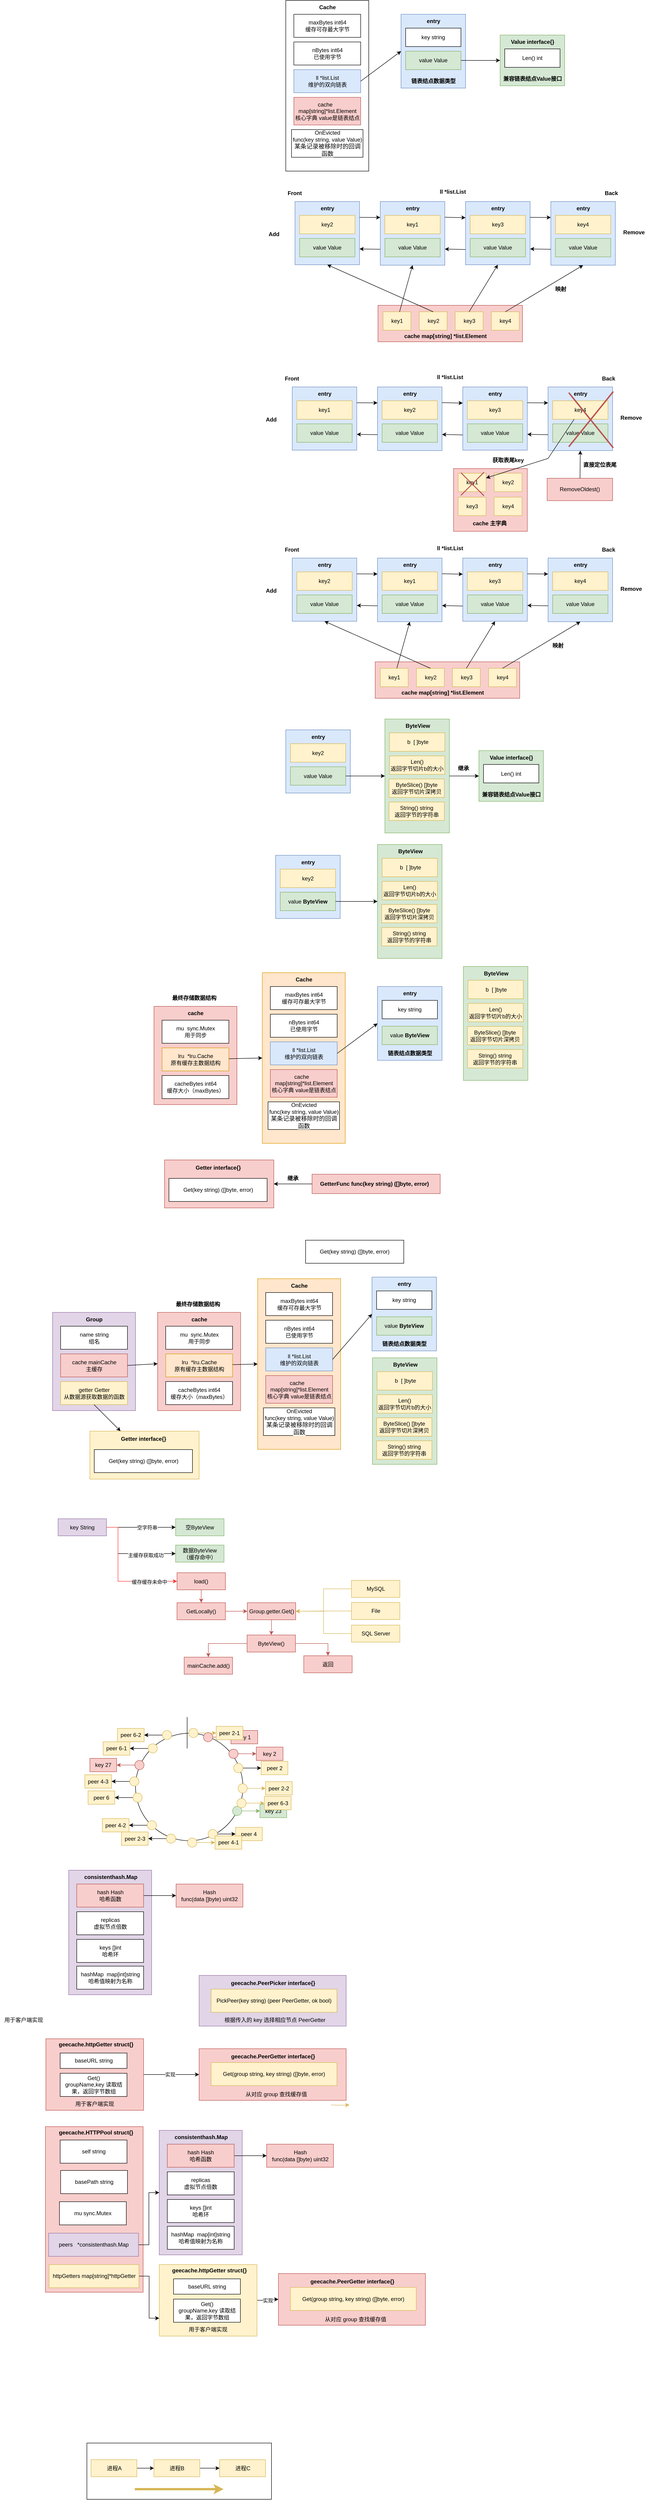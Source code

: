 <mxfile version="22.0.7" type="github">
  <diagram name="Page-1" id="FUET0nqOS0AxgLeTutau">
    <mxGraphModel dx="1655" dy="494" grid="0" gridSize="10" guides="1" tooltips="0" connect="1" arrows="1" fold="1" page="0" pageScale="1" pageWidth="850" pageHeight="1100" math="0" shadow="0">
      <root>
        <mxCell id="0" />
        <mxCell id="1" parent="0" />
        <mxCell id="fDdwfDi1KVoTNDwFbT7Y-477" value="" style="rounded=0;whiteSpace=wrap;html=1;" vertex="1" parent="1">
          <mxGeometry x="-341.5" y="5406" width="400.5" height="122" as="geometry" />
        </mxCell>
        <mxCell id="fDdwfDi1KVoTNDwFbT7Y-1" value="" style="rounded=0;whiteSpace=wrap;html=1;" vertex="1" parent="1">
          <mxGeometry x="90" y="110" width="180" height="370" as="geometry" />
        </mxCell>
        <mxCell id="_ooLKEzHtDMGJBymx2Hy-1" value="maxBytes int64&lt;br&gt;缓存可存最大字节" style="rounded=0;whiteSpace=wrap;html=1;" parent="1" vertex="1">
          <mxGeometry x="107.5" y="140" width="145" height="50" as="geometry" />
        </mxCell>
        <mxCell id="fDdwfDi1KVoTNDwFbT7Y-2" value="" style="rounded=0;whiteSpace=wrap;html=1;fillColor=#dae8fc;strokeColor=#6c8ebf;" vertex="1" parent="1">
          <mxGeometry x="340" y="140" width="140" height="160" as="geometry" />
        </mxCell>
        <mxCell id="fDdwfDi1KVoTNDwFbT7Y-3" value="&lt;b&gt;Cache&lt;/b&gt;" style="text;html=1;align=center;verticalAlign=middle;resizable=0;points=[];autosize=1;strokeColor=none;fillColor=none;" vertex="1" parent="1">
          <mxGeometry x="150" y="110" width="60" height="30" as="geometry" />
        </mxCell>
        <mxCell id="fDdwfDi1KVoTNDwFbT7Y-4" value="nBytes int64&lt;br&gt;已使用字节" style="rounded=0;whiteSpace=wrap;html=1;" vertex="1" parent="1">
          <mxGeometry x="107.5" y="200" width="145" height="50" as="geometry" />
        </mxCell>
        <mxCell id="fDdwfDi1KVoTNDwFbT7Y-5" value="ll&amp;nbsp;*list.List&lt;br&gt;维护的双向链表" style="rounded=0;whiteSpace=wrap;html=1;fillColor=#dae8fc;strokeColor=#6c8ebf;" vertex="1" parent="1">
          <mxGeometry x="107.5" y="260" width="145" height="50" as="geometry" />
        </mxCell>
        <mxCell id="fDdwfDi1KVoTNDwFbT7Y-6" value="cache&amp;nbsp; &amp;nbsp; map[string]*list.Element&lt;br&gt;核心字典 value是链表结点" style="rounded=0;whiteSpace=wrap;html=1;fillColor=#f8cecc;strokeColor=#b85450;" vertex="1" parent="1">
          <mxGeometry x="107.5" y="320" width="145" height="60" as="geometry" />
        </mxCell>
        <mxCell id="fDdwfDi1KVoTNDwFbT7Y-7" value="OnEvicted&lt;br&gt;func(key string, value Value)&lt;br&gt;&lt;span style=&quot;background-color: rgb(255, 255, 255); color: rgb(8, 8, 8); font-family: Menlo-Regular, monospace; font-size: 9.8pt;&quot;&gt;某条记录被移除时的回调函数&lt;/span&gt;" style="rounded=0;whiteSpace=wrap;html=1;" vertex="1" parent="1">
          <mxGeometry x="102.5" y="390" width="155" height="60" as="geometry" />
        </mxCell>
        <mxCell id="fDdwfDi1KVoTNDwFbT7Y-8" value="&lt;b&gt;entry&lt;/b&gt;" style="text;html=1;align=center;verticalAlign=middle;resizable=0;points=[];autosize=1;strokeColor=none;fillColor=none;" vertex="1" parent="1">
          <mxGeometry x="385" y="140" width="50" height="30" as="geometry" />
        </mxCell>
        <mxCell id="fDdwfDi1KVoTNDwFbT7Y-9" value="key string&lt;br&gt;" style="rounded=0;whiteSpace=wrap;html=1;" vertex="1" parent="1">
          <mxGeometry x="350" y="170" width="120" height="40" as="geometry" />
        </mxCell>
        <mxCell id="fDdwfDi1KVoTNDwFbT7Y-10" value="value Value" style="rounded=0;whiteSpace=wrap;html=1;fillColor=#d5e8d4;strokeColor=#82b366;" vertex="1" parent="1">
          <mxGeometry x="350" y="220" width="120" height="40" as="geometry" />
        </mxCell>
        <mxCell id="fDdwfDi1KVoTNDwFbT7Y-11" value="&lt;b&gt;链表结点数据类型&lt;/b&gt;" style="text;html=1;align=center;verticalAlign=middle;resizable=0;points=[];autosize=1;strokeColor=none;fillColor=none;" vertex="1" parent="1">
          <mxGeometry x="350" y="270" width="120" height="30" as="geometry" />
        </mxCell>
        <mxCell id="fDdwfDi1KVoTNDwFbT7Y-13" value="" style="rounded=0;whiteSpace=wrap;html=1;fillColor=#d5e8d4;strokeColor=#82b366;" vertex="1" parent="1">
          <mxGeometry x="555" y="185" width="140" height="110" as="geometry" />
        </mxCell>
        <mxCell id="fDdwfDi1KVoTNDwFbT7Y-14" value="&lt;b&gt;Value interface{}&lt;/b&gt;" style="text;html=1;align=center;verticalAlign=middle;resizable=0;points=[];autosize=1;strokeColor=none;fillColor=none;" vertex="1" parent="1">
          <mxGeometry x="565" y="185" width="120" height="30" as="geometry" />
        </mxCell>
        <mxCell id="fDdwfDi1KVoTNDwFbT7Y-15" value="Len() int" style="rounded=0;whiteSpace=wrap;html=1;" vertex="1" parent="1">
          <mxGeometry x="565" y="215" width="120" height="40" as="geometry" />
        </mxCell>
        <mxCell id="fDdwfDi1KVoTNDwFbT7Y-17" value="&lt;b&gt;兼容链表结点Value接口&lt;/b&gt;" style="text;html=1;align=center;verticalAlign=middle;resizable=0;points=[];autosize=1;strokeColor=none;fillColor=none;" vertex="1" parent="1">
          <mxGeometry x="550" y="265" width="150" height="30" as="geometry" />
        </mxCell>
        <mxCell id="fDdwfDi1KVoTNDwFbT7Y-19" value="" style="endArrow=classic;html=1;rounded=0;entryX=0;entryY=0.5;entryDx=0;entryDy=0;" edge="1" parent="1" source="fDdwfDi1KVoTNDwFbT7Y-10" target="fDdwfDi1KVoTNDwFbT7Y-13">
          <mxGeometry width="50" height="50" relative="1" as="geometry">
            <mxPoint x="430" y="260" as="sourcePoint" />
            <mxPoint x="550" y="240" as="targetPoint" />
          </mxGeometry>
        </mxCell>
        <mxCell id="fDdwfDi1KVoTNDwFbT7Y-20" value="" style="endArrow=classic;html=1;rounded=0;entryX=0;entryY=0.5;entryDx=0;entryDy=0;exitX=1;exitY=0.5;exitDx=0;exitDy=0;" edge="1" parent="1" source="fDdwfDi1KVoTNDwFbT7Y-5" target="fDdwfDi1KVoTNDwFbT7Y-2">
          <mxGeometry width="50" height="50" relative="1" as="geometry">
            <mxPoint x="480" y="249" as="sourcePoint" />
            <mxPoint x="565" y="248" as="targetPoint" />
          </mxGeometry>
        </mxCell>
        <mxCell id="fDdwfDi1KVoTNDwFbT7Y-22" value="" style="rounded=0;whiteSpace=wrap;html=1;fillColor=#dae8fc;strokeColor=#6c8ebf;" vertex="1" parent="1">
          <mxGeometry x="110" y="546" width="140" height="137" as="geometry" />
        </mxCell>
        <mxCell id="fDdwfDi1KVoTNDwFbT7Y-23" value="&lt;b&gt;entry&lt;/b&gt;" style="text;html=1;align=center;verticalAlign=middle;resizable=0;points=[];autosize=1;strokeColor=none;fillColor=none;" vertex="1" parent="1">
          <mxGeometry x="155" y="546" width="50" height="30" as="geometry" />
        </mxCell>
        <mxCell id="fDdwfDi1KVoTNDwFbT7Y-24" value="key2" style="rounded=0;whiteSpace=wrap;html=1;fillColor=#fff2cc;strokeColor=#d6b656;" vertex="1" parent="1">
          <mxGeometry x="120" y="576" width="120" height="40" as="geometry" />
        </mxCell>
        <mxCell id="fDdwfDi1KVoTNDwFbT7Y-25" value="value Value" style="rounded=0;whiteSpace=wrap;html=1;fillColor=#d5e8d4;strokeColor=#82b366;" vertex="1" parent="1">
          <mxGeometry x="120" y="626" width="120" height="40" as="geometry" />
        </mxCell>
        <mxCell id="fDdwfDi1KVoTNDwFbT7Y-27" value="" style="rounded=0;whiteSpace=wrap;html=1;fillColor=#dae8fc;strokeColor=#6c8ebf;" vertex="1" parent="1">
          <mxGeometry x="295" y="546" width="140" height="138" as="geometry" />
        </mxCell>
        <mxCell id="fDdwfDi1KVoTNDwFbT7Y-28" value="&lt;b&gt;entry&lt;/b&gt;" style="text;html=1;align=center;verticalAlign=middle;resizable=0;points=[];autosize=1;strokeColor=none;fillColor=none;" vertex="1" parent="1">
          <mxGeometry x="340" y="546" width="50" height="30" as="geometry" />
        </mxCell>
        <mxCell id="fDdwfDi1KVoTNDwFbT7Y-29" value="key1" style="rounded=0;whiteSpace=wrap;html=1;fillColor=#fff2cc;strokeColor=#d6b656;" vertex="1" parent="1">
          <mxGeometry x="305" y="576" width="120" height="40" as="geometry" />
        </mxCell>
        <mxCell id="fDdwfDi1KVoTNDwFbT7Y-30" value="value Value" style="rounded=0;whiteSpace=wrap;html=1;fillColor=#d5e8d4;strokeColor=#82b366;" vertex="1" parent="1">
          <mxGeometry x="305" y="626" width="120" height="40" as="geometry" />
        </mxCell>
        <mxCell id="fDdwfDi1KVoTNDwFbT7Y-45" value="" style="endArrow=classic;html=1;rounded=0;entryX=0;entryY=0.25;entryDx=0;entryDy=0;exitX=1;exitY=0.25;exitDx=0;exitDy=0;" edge="1" parent="1" source="fDdwfDi1KVoTNDwFbT7Y-22" target="fDdwfDi1KVoTNDwFbT7Y-27">
          <mxGeometry width="50" height="50" relative="1" as="geometry">
            <mxPoint x="255" y="573" as="sourcePoint" />
            <mxPoint x="340" y="573" as="targetPoint" />
          </mxGeometry>
        </mxCell>
        <mxCell id="fDdwfDi1KVoTNDwFbT7Y-46" value="" style="endArrow=classic;html=1;rounded=0;entryX=1;entryY=0.75;entryDx=0;entryDy=0;exitX=0;exitY=0.75;exitDx=0;exitDy=0;" edge="1" parent="1" source="fDdwfDi1KVoTNDwFbT7Y-27" target="fDdwfDi1KVoTNDwFbT7Y-22">
          <mxGeometry width="50" height="50" relative="1" as="geometry">
            <mxPoint x="267" y="583" as="sourcePoint" />
            <mxPoint x="305" y="591" as="targetPoint" />
          </mxGeometry>
        </mxCell>
        <mxCell id="fDdwfDi1KVoTNDwFbT7Y-47" value="" style="rounded=0;whiteSpace=wrap;html=1;fillColor=#dae8fc;strokeColor=#6c8ebf;" vertex="1" parent="1">
          <mxGeometry x="480" y="546" width="140" height="137" as="geometry" />
        </mxCell>
        <mxCell id="fDdwfDi1KVoTNDwFbT7Y-48" value="&lt;b&gt;entry&lt;/b&gt;" style="text;html=1;align=center;verticalAlign=middle;resizable=0;points=[];autosize=1;strokeColor=none;fillColor=none;" vertex="1" parent="1">
          <mxGeometry x="525" y="546" width="50" height="30" as="geometry" />
        </mxCell>
        <mxCell id="fDdwfDi1KVoTNDwFbT7Y-49" value="key3" style="rounded=0;whiteSpace=wrap;html=1;fillColor=#fff2cc;strokeColor=#d6b656;" vertex="1" parent="1">
          <mxGeometry x="490" y="576" width="120" height="40" as="geometry" />
        </mxCell>
        <mxCell id="fDdwfDi1KVoTNDwFbT7Y-50" value="value Value" style="rounded=0;whiteSpace=wrap;html=1;fillColor=#d5e8d4;strokeColor=#82b366;" vertex="1" parent="1">
          <mxGeometry x="490" y="626" width="120" height="40" as="geometry" />
        </mxCell>
        <mxCell id="fDdwfDi1KVoTNDwFbT7Y-51" value="" style="rounded=0;whiteSpace=wrap;html=1;fillColor=#dae8fc;strokeColor=#6c8ebf;" vertex="1" parent="1">
          <mxGeometry x="665" y="546" width="140" height="138" as="geometry" />
        </mxCell>
        <mxCell id="fDdwfDi1KVoTNDwFbT7Y-52" value="&lt;b&gt;entry&lt;/b&gt;" style="text;html=1;align=center;verticalAlign=middle;resizable=0;points=[];autosize=1;strokeColor=none;fillColor=none;" vertex="1" parent="1">
          <mxGeometry x="710" y="546" width="50" height="30" as="geometry" />
        </mxCell>
        <mxCell id="fDdwfDi1KVoTNDwFbT7Y-53" value="key4" style="rounded=0;whiteSpace=wrap;html=1;fillColor=#fff2cc;strokeColor=#d6b656;" vertex="1" parent="1">
          <mxGeometry x="675" y="576" width="120" height="40" as="geometry" />
        </mxCell>
        <mxCell id="fDdwfDi1KVoTNDwFbT7Y-54" value="value Value" style="rounded=0;whiteSpace=wrap;html=1;fillColor=#d5e8d4;strokeColor=#82b366;" vertex="1" parent="1">
          <mxGeometry x="675" y="626" width="120" height="40" as="geometry" />
        </mxCell>
        <mxCell id="fDdwfDi1KVoTNDwFbT7Y-55" value="" style="endArrow=classic;html=1;rounded=0;entryX=0;entryY=0.25;entryDx=0;entryDy=0;exitX=1;exitY=0.25;exitDx=0;exitDy=0;" edge="1" parent="1" source="fDdwfDi1KVoTNDwFbT7Y-47" target="fDdwfDi1KVoTNDwFbT7Y-51">
          <mxGeometry width="50" height="50" relative="1" as="geometry">
            <mxPoint x="625" y="573" as="sourcePoint" />
            <mxPoint x="710" y="573" as="targetPoint" />
          </mxGeometry>
        </mxCell>
        <mxCell id="fDdwfDi1KVoTNDwFbT7Y-56" value="" style="endArrow=classic;html=1;rounded=0;entryX=1;entryY=0.75;entryDx=0;entryDy=0;exitX=0;exitY=0.75;exitDx=0;exitDy=0;" edge="1" parent="1" source="fDdwfDi1KVoTNDwFbT7Y-51" target="fDdwfDi1KVoTNDwFbT7Y-47">
          <mxGeometry width="50" height="50" relative="1" as="geometry">
            <mxPoint x="637" y="583" as="sourcePoint" />
            <mxPoint x="675" y="591" as="targetPoint" />
          </mxGeometry>
        </mxCell>
        <mxCell id="fDdwfDi1KVoTNDwFbT7Y-57" value="" style="endArrow=classic;html=1;rounded=0;entryX=0;entryY=0.25;entryDx=0;entryDy=0;exitX=1;exitY=0.25;exitDx=0;exitDy=0;" edge="1" parent="1">
          <mxGeometry width="50" height="50" relative="1" as="geometry">
            <mxPoint x="435" y="580" as="sourcePoint" />
            <mxPoint x="480" y="581" as="targetPoint" />
          </mxGeometry>
        </mxCell>
        <mxCell id="fDdwfDi1KVoTNDwFbT7Y-58" value="" style="endArrow=classic;html=1;rounded=0;entryX=1;entryY=0.75;entryDx=0;entryDy=0;exitX=0;exitY=0.75;exitDx=0;exitDy=0;" edge="1" parent="1">
          <mxGeometry width="50" height="50" relative="1" as="geometry">
            <mxPoint x="480" y="650" as="sourcePoint" />
            <mxPoint x="435" y="649" as="targetPoint" />
          </mxGeometry>
        </mxCell>
        <mxCell id="fDdwfDi1KVoTNDwFbT7Y-59" value="&lt;b&gt;Front&lt;/b&gt;" style="text;html=1;align=center;verticalAlign=middle;resizable=0;points=[];autosize=1;strokeColor=none;fillColor=none;" vertex="1" parent="1">
          <mxGeometry x="84" y="515" width="49" height="26" as="geometry" />
        </mxCell>
        <mxCell id="fDdwfDi1KVoTNDwFbT7Y-60" value="&lt;b&gt;Back&lt;/b&gt;" style="text;html=1;align=center;verticalAlign=middle;resizable=0;points=[];autosize=1;strokeColor=none;fillColor=none;" vertex="1" parent="1">
          <mxGeometry x="772" y="515" width="47" height="26" as="geometry" />
        </mxCell>
        <mxCell id="fDdwfDi1KVoTNDwFbT7Y-61" value="&lt;b&gt;Add&lt;/b&gt;" style="text;html=1;align=center;verticalAlign=middle;resizable=0;points=[];autosize=1;strokeColor=none;fillColor=none;" vertex="1" parent="1">
          <mxGeometry x="43" y="604" width="41" height="26" as="geometry" />
        </mxCell>
        <mxCell id="fDdwfDi1KVoTNDwFbT7Y-62" value="&lt;b&gt;Remove&lt;/b&gt;" style="text;html=1;align=center;verticalAlign=middle;resizable=0;points=[];autosize=1;strokeColor=none;fillColor=none;" vertex="1" parent="1">
          <mxGeometry x="812" y="600" width="65" height="26" as="geometry" />
        </mxCell>
        <mxCell id="fDdwfDi1KVoTNDwFbT7Y-64" value="" style="rounded=0;whiteSpace=wrap;html=1;fillColor=#f8cecc;strokeColor=#b85450;" vertex="1" parent="1">
          <mxGeometry x="290" y="771" width="313.5" height="79" as="geometry" />
        </mxCell>
        <mxCell id="fDdwfDi1KVoTNDwFbT7Y-66" value="key1" style="rounded=0;whiteSpace=wrap;html=1;fillColor=#fff2cc;strokeColor=#d6b656;" vertex="1" parent="1">
          <mxGeometry x="301" y="785" width="60.5" height="40" as="geometry" />
        </mxCell>
        <mxCell id="fDdwfDi1KVoTNDwFbT7Y-67" value="key2" style="rounded=0;whiteSpace=wrap;html=1;fillColor=#fff2cc;strokeColor=#d6b656;" vertex="1" parent="1">
          <mxGeometry x="379.5" y="785" width="60.5" height="40" as="geometry" />
        </mxCell>
        <mxCell id="fDdwfDi1KVoTNDwFbT7Y-69" value="key3" style="rounded=0;whiteSpace=wrap;html=1;fillColor=#fff2cc;strokeColor=#d6b656;" vertex="1" parent="1">
          <mxGeometry x="457.5" y="785" width="60.5" height="40" as="geometry" />
        </mxCell>
        <mxCell id="fDdwfDi1KVoTNDwFbT7Y-70" value="key4" style="rounded=0;whiteSpace=wrap;html=1;fillColor=#fff2cc;strokeColor=#d6b656;" vertex="1" parent="1">
          <mxGeometry x="536" y="785" width="60.5" height="40" as="geometry" />
        </mxCell>
        <mxCell id="fDdwfDi1KVoTNDwFbT7Y-71" value="&lt;b&gt;cache map[string] *list.Element&lt;/b&gt;" style="text;html=1;align=center;verticalAlign=middle;resizable=0;points=[];autosize=1;strokeColor=none;fillColor=none;" vertex="1" parent="1">
          <mxGeometry x="337.5" y="825" width="197" height="26" as="geometry" />
        </mxCell>
        <mxCell id="fDdwfDi1KVoTNDwFbT7Y-73" value="" style="endArrow=classic;html=1;rounded=0;entryX=0.5;entryY=1;entryDx=0;entryDy=0;" edge="1" parent="1" source="fDdwfDi1KVoTNDwFbT7Y-66" target="fDdwfDi1KVoTNDwFbT7Y-27">
          <mxGeometry width="50" height="50" relative="1" as="geometry">
            <mxPoint x="320" y="800" as="sourcePoint" />
            <mxPoint x="370" y="750" as="targetPoint" />
          </mxGeometry>
        </mxCell>
        <mxCell id="fDdwfDi1KVoTNDwFbT7Y-74" value="" style="endArrow=classic;html=1;rounded=0;entryX=0.5;entryY=1;entryDx=0;entryDy=0;exitX=0.5;exitY=0;exitDx=0;exitDy=0;" edge="1" parent="1" source="fDdwfDi1KVoTNDwFbT7Y-67" target="fDdwfDi1KVoTNDwFbT7Y-22">
          <mxGeometry width="50" height="50" relative="1" as="geometry">
            <mxPoint x="347" y="795" as="sourcePoint" />
            <mxPoint x="375" y="694" as="targetPoint" />
          </mxGeometry>
        </mxCell>
        <mxCell id="fDdwfDi1KVoTNDwFbT7Y-75" value="" style="endArrow=classic;html=1;rounded=0;entryX=0.5;entryY=1;entryDx=0;entryDy=0;exitX=0.5;exitY=0;exitDx=0;exitDy=0;" edge="1" parent="1" source="fDdwfDi1KVoTNDwFbT7Y-69" target="fDdwfDi1KVoTNDwFbT7Y-47">
          <mxGeometry width="50" height="50" relative="1" as="geometry">
            <mxPoint x="357" y="805" as="sourcePoint" />
            <mxPoint x="385" y="704" as="targetPoint" />
          </mxGeometry>
        </mxCell>
        <mxCell id="fDdwfDi1KVoTNDwFbT7Y-76" value="" style="endArrow=classic;html=1;rounded=0;entryX=0.5;entryY=1;entryDx=0;entryDy=0;exitX=0.5;exitY=0;exitDx=0;exitDy=0;" edge="1" parent="1" source="fDdwfDi1KVoTNDwFbT7Y-70" target="fDdwfDi1KVoTNDwFbT7Y-51">
          <mxGeometry width="50" height="50" relative="1" as="geometry">
            <mxPoint x="367" y="815" as="sourcePoint" />
            <mxPoint x="395" y="714" as="targetPoint" />
          </mxGeometry>
        </mxCell>
        <mxCell id="fDdwfDi1KVoTNDwFbT7Y-77" value="&lt;b&gt;映射&lt;/b&gt;" style="text;html=1;align=center;verticalAlign=middle;resizable=0;points=[];autosize=1;strokeColor=none;fillColor=none;" vertex="1" parent="1">
          <mxGeometry x="665" y="723" width="42" height="26" as="geometry" />
        </mxCell>
        <mxCell id="fDdwfDi1KVoTNDwFbT7Y-78" value="&lt;b&gt;ll&amp;nbsp;*list.List&lt;/b&gt;" style="text;html=1;align=center;verticalAlign=middle;resizable=0;points=[];autosize=1;strokeColor=none;fillColor=none;" vertex="1" parent="1">
          <mxGeometry x="414" y="512" width="75" height="26" as="geometry" />
        </mxCell>
        <mxCell id="fDdwfDi1KVoTNDwFbT7Y-79" value="" style="rounded=0;whiteSpace=wrap;html=1;fillColor=#dae8fc;strokeColor=#6c8ebf;" vertex="1" parent="1">
          <mxGeometry x="104" y="948" width="140" height="137" as="geometry" />
        </mxCell>
        <mxCell id="fDdwfDi1KVoTNDwFbT7Y-80" value="&lt;b&gt;entry&lt;/b&gt;" style="text;html=1;align=center;verticalAlign=middle;resizable=0;points=[];autosize=1;strokeColor=none;fillColor=none;" vertex="1" parent="1">
          <mxGeometry x="149" y="948" width="50" height="30" as="geometry" />
        </mxCell>
        <mxCell id="fDdwfDi1KVoTNDwFbT7Y-81" value="key1" style="rounded=0;whiteSpace=wrap;html=1;fillColor=#fff2cc;strokeColor=#d6b656;" vertex="1" parent="1">
          <mxGeometry x="114" y="978" width="120" height="40" as="geometry" />
        </mxCell>
        <mxCell id="fDdwfDi1KVoTNDwFbT7Y-82" value="value Value" style="rounded=0;whiteSpace=wrap;html=1;fillColor=#d5e8d4;strokeColor=#82b366;" vertex="1" parent="1">
          <mxGeometry x="114" y="1028" width="120" height="40" as="geometry" />
        </mxCell>
        <mxCell id="fDdwfDi1KVoTNDwFbT7Y-83" value="" style="rounded=0;whiteSpace=wrap;html=1;fillColor=#dae8fc;strokeColor=#6c8ebf;" vertex="1" parent="1">
          <mxGeometry x="289" y="948" width="140" height="138" as="geometry" />
        </mxCell>
        <mxCell id="fDdwfDi1KVoTNDwFbT7Y-84" value="&lt;b&gt;entry&lt;/b&gt;" style="text;html=1;align=center;verticalAlign=middle;resizable=0;points=[];autosize=1;strokeColor=none;fillColor=none;" vertex="1" parent="1">
          <mxGeometry x="334" y="948" width="50" height="30" as="geometry" />
        </mxCell>
        <mxCell id="fDdwfDi1KVoTNDwFbT7Y-85" value="key2" style="rounded=0;whiteSpace=wrap;html=1;fillColor=#fff2cc;strokeColor=#d6b656;" vertex="1" parent="1">
          <mxGeometry x="299" y="978" width="120" height="40" as="geometry" />
        </mxCell>
        <mxCell id="fDdwfDi1KVoTNDwFbT7Y-86" value="value Value" style="rounded=0;whiteSpace=wrap;html=1;fillColor=#d5e8d4;strokeColor=#82b366;" vertex="1" parent="1">
          <mxGeometry x="299" y="1028" width="120" height="40" as="geometry" />
        </mxCell>
        <mxCell id="fDdwfDi1KVoTNDwFbT7Y-87" value="" style="endArrow=classic;html=1;rounded=0;entryX=0;entryY=0.25;entryDx=0;entryDy=0;exitX=1;exitY=0.25;exitDx=0;exitDy=0;" edge="1" parent="1" source="fDdwfDi1KVoTNDwFbT7Y-79" target="fDdwfDi1KVoTNDwFbT7Y-83">
          <mxGeometry width="50" height="50" relative="1" as="geometry">
            <mxPoint x="249" y="975" as="sourcePoint" />
            <mxPoint x="334" y="975" as="targetPoint" />
          </mxGeometry>
        </mxCell>
        <mxCell id="fDdwfDi1KVoTNDwFbT7Y-88" value="" style="endArrow=classic;html=1;rounded=0;entryX=1;entryY=0.75;entryDx=0;entryDy=0;exitX=0;exitY=0.75;exitDx=0;exitDy=0;" edge="1" parent="1" source="fDdwfDi1KVoTNDwFbT7Y-83" target="fDdwfDi1KVoTNDwFbT7Y-79">
          <mxGeometry width="50" height="50" relative="1" as="geometry">
            <mxPoint x="261" y="985" as="sourcePoint" />
            <mxPoint x="299" y="993" as="targetPoint" />
          </mxGeometry>
        </mxCell>
        <mxCell id="fDdwfDi1KVoTNDwFbT7Y-89" value="" style="rounded=0;whiteSpace=wrap;html=1;fillColor=#dae8fc;strokeColor=#6c8ebf;" vertex="1" parent="1">
          <mxGeometry x="474" y="948" width="140" height="137" as="geometry" />
        </mxCell>
        <mxCell id="fDdwfDi1KVoTNDwFbT7Y-90" value="&lt;b&gt;entry&lt;/b&gt;" style="text;html=1;align=center;verticalAlign=middle;resizable=0;points=[];autosize=1;strokeColor=none;fillColor=none;" vertex="1" parent="1">
          <mxGeometry x="519" y="948" width="50" height="30" as="geometry" />
        </mxCell>
        <mxCell id="fDdwfDi1KVoTNDwFbT7Y-91" value="key3" style="rounded=0;whiteSpace=wrap;html=1;fillColor=#fff2cc;strokeColor=#d6b656;" vertex="1" parent="1">
          <mxGeometry x="484" y="978" width="120" height="40" as="geometry" />
        </mxCell>
        <mxCell id="fDdwfDi1KVoTNDwFbT7Y-92" value="value Value" style="rounded=0;whiteSpace=wrap;html=1;fillColor=#d5e8d4;strokeColor=#82b366;" vertex="1" parent="1">
          <mxGeometry x="484" y="1028" width="120" height="40" as="geometry" />
        </mxCell>
        <mxCell id="fDdwfDi1KVoTNDwFbT7Y-93" value="" style="rounded=0;whiteSpace=wrap;html=1;fillColor=#dae8fc;strokeColor=#6c8ebf;" vertex="1" parent="1">
          <mxGeometry x="659" y="948" width="140" height="138" as="geometry" />
        </mxCell>
        <mxCell id="fDdwfDi1KVoTNDwFbT7Y-94" value="&lt;b&gt;entry&lt;/b&gt;" style="text;html=1;align=center;verticalAlign=middle;resizable=0;points=[];autosize=1;strokeColor=none;fillColor=none;" vertex="1" parent="1">
          <mxGeometry x="704" y="948" width="50" height="30" as="geometry" />
        </mxCell>
        <mxCell id="fDdwfDi1KVoTNDwFbT7Y-95" value="key4" style="rounded=0;whiteSpace=wrap;html=1;fillColor=#fff2cc;strokeColor=#d6b656;" vertex="1" parent="1">
          <mxGeometry x="669" y="978" width="120" height="40" as="geometry" />
        </mxCell>
        <mxCell id="fDdwfDi1KVoTNDwFbT7Y-96" value="value Value" style="rounded=0;whiteSpace=wrap;html=1;fillColor=#d5e8d4;strokeColor=#82b366;" vertex="1" parent="1">
          <mxGeometry x="669" y="1028" width="120" height="40" as="geometry" />
        </mxCell>
        <mxCell id="fDdwfDi1KVoTNDwFbT7Y-97" value="" style="endArrow=classic;html=1;rounded=0;entryX=0;entryY=0.25;entryDx=0;entryDy=0;exitX=1;exitY=0.25;exitDx=0;exitDy=0;" edge="1" parent="1" source="fDdwfDi1KVoTNDwFbT7Y-89" target="fDdwfDi1KVoTNDwFbT7Y-93">
          <mxGeometry width="50" height="50" relative="1" as="geometry">
            <mxPoint x="619" y="975" as="sourcePoint" />
            <mxPoint x="704" y="975" as="targetPoint" />
          </mxGeometry>
        </mxCell>
        <mxCell id="fDdwfDi1KVoTNDwFbT7Y-98" value="" style="endArrow=classic;html=1;rounded=0;entryX=1;entryY=0.75;entryDx=0;entryDy=0;exitX=0;exitY=0.75;exitDx=0;exitDy=0;" edge="1" parent="1" source="fDdwfDi1KVoTNDwFbT7Y-93" target="fDdwfDi1KVoTNDwFbT7Y-89">
          <mxGeometry width="50" height="50" relative="1" as="geometry">
            <mxPoint x="631" y="985" as="sourcePoint" />
            <mxPoint x="669" y="993" as="targetPoint" />
          </mxGeometry>
        </mxCell>
        <mxCell id="fDdwfDi1KVoTNDwFbT7Y-99" value="" style="endArrow=classic;html=1;rounded=0;entryX=0;entryY=0.25;entryDx=0;entryDy=0;exitX=1;exitY=0.25;exitDx=0;exitDy=0;" edge="1" parent="1">
          <mxGeometry width="50" height="50" relative="1" as="geometry">
            <mxPoint x="429" y="982" as="sourcePoint" />
            <mxPoint x="474" y="983" as="targetPoint" />
          </mxGeometry>
        </mxCell>
        <mxCell id="fDdwfDi1KVoTNDwFbT7Y-100" value="" style="endArrow=classic;html=1;rounded=0;entryX=1;entryY=0.75;entryDx=0;entryDy=0;exitX=0;exitY=0.75;exitDx=0;exitDy=0;" edge="1" parent="1">
          <mxGeometry width="50" height="50" relative="1" as="geometry">
            <mxPoint x="474" y="1052" as="sourcePoint" />
            <mxPoint x="429" y="1051" as="targetPoint" />
          </mxGeometry>
        </mxCell>
        <mxCell id="fDdwfDi1KVoTNDwFbT7Y-101" value="&lt;b&gt;Front&lt;/b&gt;" style="text;html=1;align=center;verticalAlign=middle;resizable=0;points=[];autosize=1;strokeColor=none;fillColor=none;" vertex="1" parent="1">
          <mxGeometry x="78" y="917" width="49" height="26" as="geometry" />
        </mxCell>
        <mxCell id="fDdwfDi1KVoTNDwFbT7Y-102" value="&lt;b&gt;Back&lt;/b&gt;" style="text;html=1;align=center;verticalAlign=middle;resizable=0;points=[];autosize=1;strokeColor=none;fillColor=none;" vertex="1" parent="1">
          <mxGeometry x="766" y="917" width="47" height="26" as="geometry" />
        </mxCell>
        <mxCell id="fDdwfDi1KVoTNDwFbT7Y-103" value="&lt;b&gt;Add&lt;/b&gt;" style="text;html=1;align=center;verticalAlign=middle;resizable=0;points=[];autosize=1;strokeColor=none;fillColor=none;" vertex="1" parent="1">
          <mxGeometry x="37" y="1006" width="41" height="26" as="geometry" />
        </mxCell>
        <mxCell id="fDdwfDi1KVoTNDwFbT7Y-104" value="&lt;b&gt;Remove&lt;/b&gt;" style="text;html=1;align=center;verticalAlign=middle;resizable=0;points=[];autosize=1;strokeColor=none;fillColor=none;" vertex="1" parent="1">
          <mxGeometry x="806" y="1002" width="65" height="26" as="geometry" />
        </mxCell>
        <mxCell id="fDdwfDi1KVoTNDwFbT7Y-105" value="" style="rounded=0;whiteSpace=wrap;html=1;fillColor=#f8cecc;strokeColor=#b85450;" vertex="1" parent="1">
          <mxGeometry x="454" y="1125" width="160" height="136" as="geometry" />
        </mxCell>
        <mxCell id="fDdwfDi1KVoTNDwFbT7Y-106" value="key1" style="rounded=0;whiteSpace=wrap;html=1;fillColor=#fff2cc;strokeColor=#d6b656;" vertex="1" parent="1">
          <mxGeometry x="464" y="1135" width="60.5" height="40" as="geometry" />
        </mxCell>
        <mxCell id="fDdwfDi1KVoTNDwFbT7Y-107" value="key2" style="rounded=0;whiteSpace=wrap;html=1;fillColor=#fff2cc;strokeColor=#d6b656;" vertex="1" parent="1">
          <mxGeometry x="542" y="1135" width="60.5" height="40" as="geometry" />
        </mxCell>
        <mxCell id="fDdwfDi1KVoTNDwFbT7Y-108" value="key3" style="rounded=0;whiteSpace=wrap;html=1;fillColor=#fff2cc;strokeColor=#d6b656;" vertex="1" parent="1">
          <mxGeometry x="464" y="1187" width="60.5" height="40" as="geometry" />
        </mxCell>
        <mxCell id="fDdwfDi1KVoTNDwFbT7Y-109" value="key4" style="rounded=0;whiteSpace=wrap;html=1;fillColor=#fff2cc;strokeColor=#d6b656;" vertex="1" parent="1">
          <mxGeometry x="542" y="1187" width="60.5" height="40" as="geometry" />
        </mxCell>
        <mxCell id="fDdwfDi1KVoTNDwFbT7Y-110" value="&lt;b&gt;cache 主字典&lt;/b&gt;" style="text;html=1;align=center;verticalAlign=middle;resizable=0;points=[];autosize=1;strokeColor=none;fillColor=none;" vertex="1" parent="1">
          <mxGeometry x="486" y="1231" width="91" height="26" as="geometry" />
        </mxCell>
        <mxCell id="fDdwfDi1KVoTNDwFbT7Y-116" value="&lt;b&gt;ll&amp;nbsp;*list.List&lt;/b&gt;" style="text;html=1;align=center;verticalAlign=middle;resizable=0;points=[];autosize=1;strokeColor=none;fillColor=none;" vertex="1" parent="1">
          <mxGeometry x="408" y="914" width="75" height="26" as="geometry" />
        </mxCell>
        <mxCell id="fDdwfDi1KVoTNDwFbT7Y-118" value="RemoveOldest()" style="rounded=0;whiteSpace=wrap;html=1;fillColor=#f8cecc;strokeColor=#b85450;" vertex="1" parent="1">
          <mxGeometry x="657" y="1146" width="142" height="48.5" as="geometry" />
        </mxCell>
        <mxCell id="fDdwfDi1KVoTNDwFbT7Y-122" value="" style="endArrow=classic;html=1;rounded=0;entryX=0.5;entryY=1;entryDx=0;entryDy=0;" edge="1" parent="1" source="fDdwfDi1KVoTNDwFbT7Y-118" target="fDdwfDi1KVoTNDwFbT7Y-93">
          <mxGeometry width="50" height="50" relative="1" as="geometry">
            <mxPoint x="525.5" y="1200.75" as="sourcePoint" />
            <mxPoint x="712.5" y="1110.75" as="targetPoint" />
          </mxGeometry>
        </mxCell>
        <mxCell id="fDdwfDi1KVoTNDwFbT7Y-123" value="&lt;b&gt;直接定位表尾&lt;/b&gt;" style="text;html=1;align=center;verticalAlign=middle;resizable=0;points=[];autosize=1;strokeColor=none;fillColor=none;" vertex="1" parent="1">
          <mxGeometry x="726" y="1104" width="90" height="26" as="geometry" />
        </mxCell>
        <mxCell id="fDdwfDi1KVoTNDwFbT7Y-126" value="" style="endArrow=classic;html=1;rounded=0;" edge="1" parent="1" source="fDdwfDi1KVoTNDwFbT7Y-95" target="fDdwfDi1KVoTNDwFbT7Y-106">
          <mxGeometry width="50" height="50" relative="1" as="geometry">
            <mxPoint x="738" y="1156" as="sourcePoint" />
            <mxPoint x="739" y="1096" as="targetPoint" />
            <Array as="points">
              <mxPoint x="659" y="1103" />
            </Array>
          </mxGeometry>
        </mxCell>
        <mxCell id="fDdwfDi1KVoTNDwFbT7Y-127" value="&lt;b&gt;获取表尾key&lt;/b&gt;" style="text;html=1;align=center;verticalAlign=middle;resizable=0;points=[];autosize=1;strokeColor=none;fillColor=none;" vertex="1" parent="1">
          <mxGeometry x="529.25" y="1094" width="86" height="26" as="geometry" />
        </mxCell>
        <mxCell id="fDdwfDi1KVoTNDwFbT7Y-132" value="" style="group;strokeWidth=3;" vertex="1" connectable="0" parent="1">
          <mxGeometry x="704" y="958" width="96.5" height="122" as="geometry" />
        </mxCell>
        <mxCell id="fDdwfDi1KVoTNDwFbT7Y-130" value="" style="endArrow=none;html=1;rounded=0;strokeWidth=3;fillColor=#f8cecc;strokeColor=#b85450;" edge="1" parent="fDdwfDi1KVoTNDwFbT7Y-132">
          <mxGeometry width="50" height="50" relative="1" as="geometry">
            <mxPoint x="96.5" as="sourcePoint" />
            <mxPoint y="119.608" as="targetPoint" />
          </mxGeometry>
        </mxCell>
        <mxCell id="fDdwfDi1KVoTNDwFbT7Y-131" value="" style="endArrow=none;html=1;rounded=0;strokeWidth=3;fillColor=#f8cecc;strokeColor=#b85450;" edge="1" parent="fDdwfDi1KVoTNDwFbT7Y-132">
          <mxGeometry width="50" height="50" relative="1" as="geometry">
            <mxPoint x="96.5" y="122" as="sourcePoint" />
            <mxPoint y="2.392" as="targetPoint" />
          </mxGeometry>
        </mxCell>
        <mxCell id="fDdwfDi1KVoTNDwFbT7Y-136" value="" style="endArrow=none;html=1;rounded=0;strokeWidth=2;fillColor=#f8cecc;strokeColor=#b85450;" edge="1" parent="1">
          <mxGeometry width="50" height="50" relative="1" as="geometry">
            <mxPoint x="520" y="1184" as="sourcePoint" />
            <mxPoint x="470" y="1134" as="targetPoint" />
          </mxGeometry>
        </mxCell>
        <mxCell id="fDdwfDi1KVoTNDwFbT7Y-135" value="" style="endArrow=none;html=1;rounded=0;strokeWidth=2;fillColor=#f8cecc;strokeColor=#b85450;" edge="1" parent="1">
          <mxGeometry width="50" height="50" relative="1" as="geometry">
            <mxPoint x="520" y="1133" as="sourcePoint" />
            <mxPoint x="470" y="1183" as="targetPoint" />
          </mxGeometry>
        </mxCell>
        <mxCell id="fDdwfDi1KVoTNDwFbT7Y-137" value="" style="rounded=0;whiteSpace=wrap;html=1;fillColor=#dae8fc;strokeColor=#6c8ebf;" vertex="1" parent="1">
          <mxGeometry x="104" y="1319" width="140" height="137" as="geometry" />
        </mxCell>
        <mxCell id="fDdwfDi1KVoTNDwFbT7Y-138" value="&lt;b&gt;entry&lt;/b&gt;" style="text;html=1;align=center;verticalAlign=middle;resizable=0;points=[];autosize=1;strokeColor=none;fillColor=none;" vertex="1" parent="1">
          <mxGeometry x="149" y="1319" width="50" height="30" as="geometry" />
        </mxCell>
        <mxCell id="fDdwfDi1KVoTNDwFbT7Y-139" value="key2" style="rounded=0;whiteSpace=wrap;html=1;fillColor=#fff2cc;strokeColor=#d6b656;" vertex="1" parent="1">
          <mxGeometry x="114" y="1349" width="120" height="40" as="geometry" />
        </mxCell>
        <mxCell id="fDdwfDi1KVoTNDwFbT7Y-140" value="value Value" style="rounded=0;whiteSpace=wrap;html=1;fillColor=#d5e8d4;strokeColor=#82b366;" vertex="1" parent="1">
          <mxGeometry x="114" y="1399" width="120" height="40" as="geometry" />
        </mxCell>
        <mxCell id="fDdwfDi1KVoTNDwFbT7Y-141" value="" style="rounded=0;whiteSpace=wrap;html=1;fillColor=#dae8fc;strokeColor=#6c8ebf;" vertex="1" parent="1">
          <mxGeometry x="289" y="1319" width="140" height="138" as="geometry" />
        </mxCell>
        <mxCell id="fDdwfDi1KVoTNDwFbT7Y-142" value="&lt;b&gt;entry&lt;/b&gt;" style="text;html=1;align=center;verticalAlign=middle;resizable=0;points=[];autosize=1;strokeColor=none;fillColor=none;" vertex="1" parent="1">
          <mxGeometry x="334" y="1319" width="50" height="30" as="geometry" />
        </mxCell>
        <mxCell id="fDdwfDi1KVoTNDwFbT7Y-143" value="key1" style="rounded=0;whiteSpace=wrap;html=1;fillColor=#fff2cc;strokeColor=#d6b656;" vertex="1" parent="1">
          <mxGeometry x="299" y="1349" width="120" height="40" as="geometry" />
        </mxCell>
        <mxCell id="fDdwfDi1KVoTNDwFbT7Y-144" value="value Value" style="rounded=0;whiteSpace=wrap;html=1;fillColor=#d5e8d4;strokeColor=#82b366;" vertex="1" parent="1">
          <mxGeometry x="299" y="1399" width="120" height="40" as="geometry" />
        </mxCell>
        <mxCell id="fDdwfDi1KVoTNDwFbT7Y-145" value="" style="endArrow=classic;html=1;rounded=0;entryX=0;entryY=0.25;entryDx=0;entryDy=0;exitX=1;exitY=0.25;exitDx=0;exitDy=0;" edge="1" parent="1" source="fDdwfDi1KVoTNDwFbT7Y-137" target="fDdwfDi1KVoTNDwFbT7Y-141">
          <mxGeometry width="50" height="50" relative="1" as="geometry">
            <mxPoint x="249" y="1346" as="sourcePoint" />
            <mxPoint x="334" y="1346" as="targetPoint" />
          </mxGeometry>
        </mxCell>
        <mxCell id="fDdwfDi1KVoTNDwFbT7Y-146" value="" style="endArrow=classic;html=1;rounded=0;entryX=1;entryY=0.75;entryDx=0;entryDy=0;exitX=0;exitY=0.75;exitDx=0;exitDy=0;" edge="1" parent="1" source="fDdwfDi1KVoTNDwFbT7Y-141" target="fDdwfDi1KVoTNDwFbT7Y-137">
          <mxGeometry width="50" height="50" relative="1" as="geometry">
            <mxPoint x="261" y="1356" as="sourcePoint" />
            <mxPoint x="299" y="1364" as="targetPoint" />
          </mxGeometry>
        </mxCell>
        <mxCell id="fDdwfDi1KVoTNDwFbT7Y-147" value="" style="rounded=0;whiteSpace=wrap;html=1;fillColor=#dae8fc;strokeColor=#6c8ebf;" vertex="1" parent="1">
          <mxGeometry x="474" y="1319" width="140" height="137" as="geometry" />
        </mxCell>
        <mxCell id="fDdwfDi1KVoTNDwFbT7Y-148" value="&lt;b&gt;entry&lt;/b&gt;" style="text;html=1;align=center;verticalAlign=middle;resizable=0;points=[];autosize=1;strokeColor=none;fillColor=none;" vertex="1" parent="1">
          <mxGeometry x="519" y="1319" width="50" height="30" as="geometry" />
        </mxCell>
        <mxCell id="fDdwfDi1KVoTNDwFbT7Y-149" value="key3" style="rounded=0;whiteSpace=wrap;html=1;fillColor=#fff2cc;strokeColor=#d6b656;" vertex="1" parent="1">
          <mxGeometry x="484" y="1349" width="120" height="40" as="geometry" />
        </mxCell>
        <mxCell id="fDdwfDi1KVoTNDwFbT7Y-150" value="value Value" style="rounded=0;whiteSpace=wrap;html=1;fillColor=#d5e8d4;strokeColor=#82b366;" vertex="1" parent="1">
          <mxGeometry x="484" y="1399" width="120" height="40" as="geometry" />
        </mxCell>
        <mxCell id="fDdwfDi1KVoTNDwFbT7Y-151" value="" style="rounded=0;whiteSpace=wrap;html=1;fillColor=#dae8fc;strokeColor=#6c8ebf;" vertex="1" parent="1">
          <mxGeometry x="659" y="1319" width="140" height="138" as="geometry" />
        </mxCell>
        <mxCell id="fDdwfDi1KVoTNDwFbT7Y-152" value="&lt;b&gt;entry&lt;/b&gt;" style="text;html=1;align=center;verticalAlign=middle;resizable=0;points=[];autosize=1;strokeColor=none;fillColor=none;" vertex="1" parent="1">
          <mxGeometry x="704" y="1319" width="50" height="30" as="geometry" />
        </mxCell>
        <mxCell id="fDdwfDi1KVoTNDwFbT7Y-153" value="key4" style="rounded=0;whiteSpace=wrap;html=1;fillColor=#fff2cc;strokeColor=#d6b656;" vertex="1" parent="1">
          <mxGeometry x="669" y="1349" width="120" height="40" as="geometry" />
        </mxCell>
        <mxCell id="fDdwfDi1KVoTNDwFbT7Y-154" value="value Value" style="rounded=0;whiteSpace=wrap;html=1;fillColor=#d5e8d4;strokeColor=#82b366;" vertex="1" parent="1">
          <mxGeometry x="669" y="1399" width="120" height="40" as="geometry" />
        </mxCell>
        <mxCell id="fDdwfDi1KVoTNDwFbT7Y-155" value="" style="endArrow=classic;html=1;rounded=0;entryX=0;entryY=0.25;entryDx=0;entryDy=0;exitX=1;exitY=0.25;exitDx=0;exitDy=0;" edge="1" parent="1" source="fDdwfDi1KVoTNDwFbT7Y-147" target="fDdwfDi1KVoTNDwFbT7Y-151">
          <mxGeometry width="50" height="50" relative="1" as="geometry">
            <mxPoint x="619" y="1346" as="sourcePoint" />
            <mxPoint x="704" y="1346" as="targetPoint" />
          </mxGeometry>
        </mxCell>
        <mxCell id="fDdwfDi1KVoTNDwFbT7Y-156" value="" style="endArrow=classic;html=1;rounded=0;entryX=1;entryY=0.75;entryDx=0;entryDy=0;exitX=0;exitY=0.75;exitDx=0;exitDy=0;" edge="1" parent="1" source="fDdwfDi1KVoTNDwFbT7Y-151" target="fDdwfDi1KVoTNDwFbT7Y-147">
          <mxGeometry width="50" height="50" relative="1" as="geometry">
            <mxPoint x="631" y="1356" as="sourcePoint" />
            <mxPoint x="669" y="1364" as="targetPoint" />
          </mxGeometry>
        </mxCell>
        <mxCell id="fDdwfDi1KVoTNDwFbT7Y-157" value="" style="endArrow=classic;html=1;rounded=0;entryX=0;entryY=0.25;entryDx=0;entryDy=0;exitX=1;exitY=0.25;exitDx=0;exitDy=0;" edge="1" parent="1">
          <mxGeometry width="50" height="50" relative="1" as="geometry">
            <mxPoint x="429" y="1353" as="sourcePoint" />
            <mxPoint x="474" y="1354" as="targetPoint" />
          </mxGeometry>
        </mxCell>
        <mxCell id="fDdwfDi1KVoTNDwFbT7Y-158" value="" style="endArrow=classic;html=1;rounded=0;entryX=1;entryY=0.75;entryDx=0;entryDy=0;exitX=0;exitY=0.75;exitDx=0;exitDy=0;" edge="1" parent="1">
          <mxGeometry width="50" height="50" relative="1" as="geometry">
            <mxPoint x="474" y="1423" as="sourcePoint" />
            <mxPoint x="429" y="1422" as="targetPoint" />
          </mxGeometry>
        </mxCell>
        <mxCell id="fDdwfDi1KVoTNDwFbT7Y-159" value="&lt;b&gt;Front&lt;/b&gt;" style="text;html=1;align=center;verticalAlign=middle;resizable=0;points=[];autosize=1;strokeColor=none;fillColor=none;" vertex="1" parent="1">
          <mxGeometry x="78" y="1288" width="49" height="26" as="geometry" />
        </mxCell>
        <mxCell id="fDdwfDi1KVoTNDwFbT7Y-160" value="&lt;b&gt;Back&lt;/b&gt;" style="text;html=1;align=center;verticalAlign=middle;resizable=0;points=[];autosize=1;strokeColor=none;fillColor=none;" vertex="1" parent="1">
          <mxGeometry x="766" y="1288" width="47" height="26" as="geometry" />
        </mxCell>
        <mxCell id="fDdwfDi1KVoTNDwFbT7Y-161" value="&lt;b&gt;Add&lt;/b&gt;" style="text;html=1;align=center;verticalAlign=middle;resizable=0;points=[];autosize=1;strokeColor=none;fillColor=none;" vertex="1" parent="1">
          <mxGeometry x="37" y="1377" width="41" height="26" as="geometry" />
        </mxCell>
        <mxCell id="fDdwfDi1KVoTNDwFbT7Y-162" value="&lt;b&gt;Remove&lt;/b&gt;" style="text;html=1;align=center;verticalAlign=middle;resizable=0;points=[];autosize=1;strokeColor=none;fillColor=none;" vertex="1" parent="1">
          <mxGeometry x="806" y="1373" width="65" height="26" as="geometry" />
        </mxCell>
        <mxCell id="fDdwfDi1KVoTNDwFbT7Y-163" value="" style="rounded=0;whiteSpace=wrap;html=1;fillColor=#f8cecc;strokeColor=#b85450;" vertex="1" parent="1">
          <mxGeometry x="284" y="1544" width="313.5" height="79" as="geometry" />
        </mxCell>
        <mxCell id="fDdwfDi1KVoTNDwFbT7Y-164" value="key1" style="rounded=0;whiteSpace=wrap;html=1;fillColor=#fff2cc;strokeColor=#d6b656;" vertex="1" parent="1">
          <mxGeometry x="295" y="1558" width="60.5" height="40" as="geometry" />
        </mxCell>
        <mxCell id="fDdwfDi1KVoTNDwFbT7Y-165" value="key2" style="rounded=0;whiteSpace=wrap;html=1;fillColor=#fff2cc;strokeColor=#d6b656;" vertex="1" parent="1">
          <mxGeometry x="373.5" y="1558" width="60.5" height="40" as="geometry" />
        </mxCell>
        <mxCell id="fDdwfDi1KVoTNDwFbT7Y-166" value="key3" style="rounded=0;whiteSpace=wrap;html=1;fillColor=#fff2cc;strokeColor=#d6b656;" vertex="1" parent="1">
          <mxGeometry x="451.5" y="1558" width="60.5" height="40" as="geometry" />
        </mxCell>
        <mxCell id="fDdwfDi1KVoTNDwFbT7Y-167" value="key4" style="rounded=0;whiteSpace=wrap;html=1;fillColor=#fff2cc;strokeColor=#d6b656;" vertex="1" parent="1">
          <mxGeometry x="530" y="1558" width="60.5" height="40" as="geometry" />
        </mxCell>
        <mxCell id="fDdwfDi1KVoTNDwFbT7Y-168" value="&lt;b&gt;cache map[string] *list.Element&lt;/b&gt;" style="text;html=1;align=center;verticalAlign=middle;resizable=0;points=[];autosize=1;strokeColor=none;fillColor=none;" vertex="1" parent="1">
          <mxGeometry x="331.5" y="1598" width="197" height="26" as="geometry" />
        </mxCell>
        <mxCell id="fDdwfDi1KVoTNDwFbT7Y-169" value="" style="endArrow=classic;html=1;rounded=0;entryX=0.5;entryY=1;entryDx=0;entryDy=0;" edge="1" parent="1" source="fDdwfDi1KVoTNDwFbT7Y-164" target="fDdwfDi1KVoTNDwFbT7Y-141">
          <mxGeometry width="50" height="50" relative="1" as="geometry">
            <mxPoint x="314" y="1573" as="sourcePoint" />
            <mxPoint x="364" y="1523" as="targetPoint" />
          </mxGeometry>
        </mxCell>
        <mxCell id="fDdwfDi1KVoTNDwFbT7Y-170" value="" style="endArrow=classic;html=1;rounded=0;entryX=0.5;entryY=1;entryDx=0;entryDy=0;exitX=0.5;exitY=0;exitDx=0;exitDy=0;" edge="1" parent="1" source="fDdwfDi1KVoTNDwFbT7Y-165" target="fDdwfDi1KVoTNDwFbT7Y-137">
          <mxGeometry width="50" height="50" relative="1" as="geometry">
            <mxPoint x="341" y="1568" as="sourcePoint" />
            <mxPoint x="369" y="1467" as="targetPoint" />
          </mxGeometry>
        </mxCell>
        <mxCell id="fDdwfDi1KVoTNDwFbT7Y-171" value="" style="endArrow=classic;html=1;rounded=0;entryX=0.5;entryY=1;entryDx=0;entryDy=0;exitX=0.5;exitY=0;exitDx=0;exitDy=0;" edge="1" parent="1" source="fDdwfDi1KVoTNDwFbT7Y-166" target="fDdwfDi1KVoTNDwFbT7Y-147">
          <mxGeometry width="50" height="50" relative="1" as="geometry">
            <mxPoint x="351" y="1578" as="sourcePoint" />
            <mxPoint x="379" y="1477" as="targetPoint" />
          </mxGeometry>
        </mxCell>
        <mxCell id="fDdwfDi1KVoTNDwFbT7Y-172" value="" style="endArrow=classic;html=1;rounded=0;entryX=0.5;entryY=1;entryDx=0;entryDy=0;exitX=0.5;exitY=0;exitDx=0;exitDy=0;" edge="1" parent="1" source="fDdwfDi1KVoTNDwFbT7Y-167" target="fDdwfDi1KVoTNDwFbT7Y-151">
          <mxGeometry width="50" height="50" relative="1" as="geometry">
            <mxPoint x="361" y="1588" as="sourcePoint" />
            <mxPoint x="389" y="1487" as="targetPoint" />
          </mxGeometry>
        </mxCell>
        <mxCell id="fDdwfDi1KVoTNDwFbT7Y-173" value="&lt;b&gt;映射&lt;/b&gt;" style="text;html=1;align=center;verticalAlign=middle;resizable=0;points=[];autosize=1;strokeColor=none;fillColor=none;" vertex="1" parent="1">
          <mxGeometry x="659" y="1496" width="42" height="26" as="geometry" />
        </mxCell>
        <mxCell id="fDdwfDi1KVoTNDwFbT7Y-174" value="&lt;b&gt;ll&amp;nbsp;*list.List&lt;/b&gt;" style="text;html=1;align=center;verticalAlign=middle;resizable=0;points=[];autosize=1;strokeColor=none;fillColor=none;" vertex="1" parent="1">
          <mxGeometry x="408" y="1285" width="75" height="26" as="geometry" />
        </mxCell>
        <mxCell id="fDdwfDi1KVoTNDwFbT7Y-175" value="" style="rounded=0;whiteSpace=wrap;html=1;fillColor=#dae8fc;strokeColor=#6c8ebf;" vertex="1" parent="1">
          <mxGeometry x="90" y="1691.5" width="140" height="137" as="geometry" />
        </mxCell>
        <mxCell id="fDdwfDi1KVoTNDwFbT7Y-176" value="&lt;b&gt;entry&lt;/b&gt;" style="text;html=1;align=center;verticalAlign=middle;resizable=0;points=[];autosize=1;strokeColor=none;fillColor=none;" vertex="1" parent="1">
          <mxGeometry x="135" y="1691.5" width="50" height="30" as="geometry" />
        </mxCell>
        <mxCell id="fDdwfDi1KVoTNDwFbT7Y-177" value="key2" style="rounded=0;whiteSpace=wrap;html=1;fillColor=#fff2cc;strokeColor=#d6b656;" vertex="1" parent="1">
          <mxGeometry x="100" y="1721.5" width="120" height="40" as="geometry" />
        </mxCell>
        <mxCell id="fDdwfDi1KVoTNDwFbT7Y-178" value="value Value" style="rounded=0;whiteSpace=wrap;html=1;fillColor=#d5e8d4;strokeColor=#82b366;" vertex="1" parent="1">
          <mxGeometry x="100" y="1771.5" width="120" height="40" as="geometry" />
        </mxCell>
        <mxCell id="fDdwfDi1KVoTNDwFbT7Y-184" value="" style="rounded=0;whiteSpace=wrap;html=1;fillColor=#d5e8d4;strokeColor=#82b366;" vertex="1" parent="1">
          <mxGeometry x="509" y="1736.5" width="140" height="110" as="geometry" />
        </mxCell>
        <mxCell id="fDdwfDi1KVoTNDwFbT7Y-185" value="&lt;b&gt;Value interface{}&lt;/b&gt;" style="text;html=1;align=center;verticalAlign=middle;resizable=0;points=[];autosize=1;strokeColor=none;fillColor=none;" vertex="1" parent="1">
          <mxGeometry x="519" y="1736.5" width="120" height="30" as="geometry" />
        </mxCell>
        <mxCell id="fDdwfDi1KVoTNDwFbT7Y-186" value="Len() int" style="rounded=0;whiteSpace=wrap;html=1;" vertex="1" parent="1">
          <mxGeometry x="519" y="1766.5" width="120" height="40" as="geometry" />
        </mxCell>
        <mxCell id="fDdwfDi1KVoTNDwFbT7Y-187" value="&lt;b&gt;兼容链表结点Value接口&lt;/b&gt;" style="text;html=1;align=center;verticalAlign=middle;resizable=0;points=[];autosize=1;strokeColor=none;fillColor=none;" vertex="1" parent="1">
          <mxGeometry x="504" y="1816.5" width="150" height="30" as="geometry" />
        </mxCell>
        <mxCell id="fDdwfDi1KVoTNDwFbT7Y-188" value="" style="rounded=0;whiteSpace=wrap;html=1;fillColor=#d5e8d4;strokeColor=#82b366;" vertex="1" parent="1">
          <mxGeometry x="305" y="1668" width="140" height="247" as="geometry" />
        </mxCell>
        <mxCell id="fDdwfDi1KVoTNDwFbT7Y-189" value="&lt;b&gt;ByteView&lt;/b&gt;" style="text;html=1;align=center;verticalAlign=middle;resizable=0;points=[];autosize=1;strokeColor=none;fillColor=none;" vertex="1" parent="1">
          <mxGeometry x="340" y="1670" width="71" height="26" as="geometry" />
        </mxCell>
        <mxCell id="fDdwfDi1KVoTNDwFbT7Y-190" value="&amp;nbsp;b&amp;nbsp; [ ]byte" style="rounded=0;whiteSpace=wrap;html=1;fillColor=#fff2cc;strokeColor=#d6b656;" vertex="1" parent="1">
          <mxGeometry x="315" y="1698" width="120" height="40" as="geometry" />
        </mxCell>
        <mxCell id="fDdwfDi1KVoTNDwFbT7Y-191" value="Len()&lt;br&gt;返回字节切片b的大小" style="rounded=0;whiteSpace=wrap;html=1;fillColor=#fff2cc;strokeColor=#d6b656;" vertex="1" parent="1">
          <mxGeometry x="315" y="1748" width="120" height="40" as="geometry" />
        </mxCell>
        <mxCell id="fDdwfDi1KVoTNDwFbT7Y-192" value="" style="endArrow=classic;html=1;rounded=0;entryX=0;entryY=0.5;entryDx=0;entryDy=0;exitX=1;exitY=0.5;exitDx=0;exitDy=0;" edge="1" parent="1" source="fDdwfDi1KVoTNDwFbT7Y-188" target="fDdwfDi1KVoTNDwFbT7Y-184">
          <mxGeometry width="50" height="50" relative="1" as="geometry">
            <mxPoint x="461.5" y="1411" as="sourcePoint" />
            <mxPoint x="231.5" y="1309" as="targetPoint" />
          </mxGeometry>
        </mxCell>
        <mxCell id="fDdwfDi1KVoTNDwFbT7Y-193" value="" style="endArrow=classic;html=1;rounded=0;" edge="1" parent="1" source="fDdwfDi1KVoTNDwFbT7Y-178" target="fDdwfDi1KVoTNDwFbT7Y-188">
          <mxGeometry width="50" height="50" relative="1" as="geometry">
            <mxPoint x="424" y="1578" as="sourcePoint" />
            <mxPoint x="194" y="1476" as="targetPoint" />
          </mxGeometry>
        </mxCell>
        <mxCell id="fDdwfDi1KVoTNDwFbT7Y-194" value="&lt;b&gt;继承&lt;/b&gt;" style="text;html=1;align=center;verticalAlign=middle;resizable=0;points=[];autosize=1;strokeColor=none;fillColor=none;" vertex="1" parent="1">
          <mxGeometry x="454" y="1761.5" width="42" height="26" as="geometry" />
        </mxCell>
        <mxCell id="fDdwfDi1KVoTNDwFbT7Y-195" value="ByteSlice() []byte&lt;br&gt;返回字节切片深拷贝" style="rounded=0;whiteSpace=wrap;html=1;fillColor=#fff2cc;strokeColor=#d6b656;" vertex="1" parent="1">
          <mxGeometry x="314" y="1798" width="120" height="40" as="geometry" />
        </mxCell>
        <mxCell id="fDdwfDi1KVoTNDwFbT7Y-196" value="String() string&lt;br&gt;返回字节的字符串" style="rounded=0;whiteSpace=wrap;html=1;fillColor=#fff2cc;strokeColor=#d6b656;" vertex="1" parent="1">
          <mxGeometry x="314" y="1848" width="120" height="40" as="geometry" />
        </mxCell>
        <mxCell id="fDdwfDi1KVoTNDwFbT7Y-197" value="" style="rounded=0;whiteSpace=wrap;html=1;fillColor=#dae8fc;strokeColor=#6c8ebf;" vertex="1" parent="1">
          <mxGeometry x="68" y="1963.5" width="140" height="137" as="geometry" />
        </mxCell>
        <mxCell id="fDdwfDi1KVoTNDwFbT7Y-198" value="&lt;b&gt;entry&lt;/b&gt;" style="text;html=1;align=center;verticalAlign=middle;resizable=0;points=[];autosize=1;strokeColor=none;fillColor=none;" vertex="1" parent="1">
          <mxGeometry x="113" y="1963.5" width="50" height="30" as="geometry" />
        </mxCell>
        <mxCell id="fDdwfDi1KVoTNDwFbT7Y-199" value="key2" style="rounded=0;whiteSpace=wrap;html=1;fillColor=#fff2cc;strokeColor=#d6b656;" vertex="1" parent="1">
          <mxGeometry x="78" y="1993.5" width="120" height="40" as="geometry" />
        </mxCell>
        <mxCell id="fDdwfDi1KVoTNDwFbT7Y-200" value="value&amp;nbsp;&lt;b style=&quot;border-color: var(--border-color);&quot;&gt;ByteView&lt;/b&gt;" style="rounded=0;whiteSpace=wrap;html=1;fillColor=#d5e8d4;strokeColor=#82b366;" vertex="1" parent="1">
          <mxGeometry x="78" y="2043.5" width="120" height="40" as="geometry" />
        </mxCell>
        <mxCell id="fDdwfDi1KVoTNDwFbT7Y-205" value="" style="rounded=0;whiteSpace=wrap;html=1;fillColor=#d5e8d4;strokeColor=#82b366;" vertex="1" parent="1">
          <mxGeometry x="289" y="1940" width="140" height="247" as="geometry" />
        </mxCell>
        <mxCell id="fDdwfDi1KVoTNDwFbT7Y-206" value="&lt;b&gt;ByteView&lt;/b&gt;" style="text;html=1;align=center;verticalAlign=middle;resizable=0;points=[];autosize=1;strokeColor=none;fillColor=none;" vertex="1" parent="1">
          <mxGeometry x="324" y="1942" width="71" height="26" as="geometry" />
        </mxCell>
        <mxCell id="fDdwfDi1KVoTNDwFbT7Y-207" value="&amp;nbsp;b&amp;nbsp; [ ]byte" style="rounded=0;whiteSpace=wrap;html=1;fillColor=#fff2cc;strokeColor=#d6b656;" vertex="1" parent="1">
          <mxGeometry x="299" y="1970" width="120" height="40" as="geometry" />
        </mxCell>
        <mxCell id="fDdwfDi1KVoTNDwFbT7Y-208" value="Len()&lt;br&gt;返回字节切片b的大小" style="rounded=0;whiteSpace=wrap;html=1;fillColor=#fff2cc;strokeColor=#d6b656;" vertex="1" parent="1">
          <mxGeometry x="299" y="2020" width="120" height="40" as="geometry" />
        </mxCell>
        <mxCell id="fDdwfDi1KVoTNDwFbT7Y-210" value="" style="endArrow=classic;html=1;rounded=0;" edge="1" parent="1" source="fDdwfDi1KVoTNDwFbT7Y-200" target="fDdwfDi1KVoTNDwFbT7Y-205">
          <mxGeometry width="50" height="50" relative="1" as="geometry">
            <mxPoint x="402" y="1850" as="sourcePoint" />
            <mxPoint x="172" y="1748" as="targetPoint" />
          </mxGeometry>
        </mxCell>
        <mxCell id="fDdwfDi1KVoTNDwFbT7Y-212" value="ByteSlice() []byte&lt;br&gt;返回字节切片深拷贝" style="rounded=0;whiteSpace=wrap;html=1;fillColor=#fff2cc;strokeColor=#d6b656;" vertex="1" parent="1">
          <mxGeometry x="298" y="2070" width="120" height="40" as="geometry" />
        </mxCell>
        <mxCell id="fDdwfDi1KVoTNDwFbT7Y-213" value="String() string&lt;br&gt;返回字节的字符串" style="rounded=0;whiteSpace=wrap;html=1;fillColor=#fff2cc;strokeColor=#d6b656;" vertex="1" parent="1">
          <mxGeometry x="298" y="2120" width="120" height="40" as="geometry" />
        </mxCell>
        <mxCell id="fDdwfDi1KVoTNDwFbT7Y-214" value="" style="rounded=0;whiteSpace=wrap;html=1;fillColor=#ffe6cc;strokeColor=#d79b00;" vertex="1" parent="1">
          <mxGeometry x="39" y="2218" width="180" height="370" as="geometry" />
        </mxCell>
        <mxCell id="fDdwfDi1KVoTNDwFbT7Y-215" value="maxBytes int64&lt;br&gt;缓存可存最大字节" style="rounded=0;whiteSpace=wrap;html=1;" vertex="1" parent="1">
          <mxGeometry x="56.5" y="2248" width="145" height="50" as="geometry" />
        </mxCell>
        <mxCell id="fDdwfDi1KVoTNDwFbT7Y-216" value="" style="rounded=0;whiteSpace=wrap;html=1;fillColor=#dae8fc;strokeColor=#6c8ebf;" vertex="1" parent="1">
          <mxGeometry x="289" y="2248" width="140" height="160" as="geometry" />
        </mxCell>
        <mxCell id="fDdwfDi1KVoTNDwFbT7Y-217" value="&lt;b&gt;Cache&lt;/b&gt;" style="text;html=1;align=center;verticalAlign=middle;resizable=0;points=[];autosize=1;strokeColor=none;fillColor=none;" vertex="1" parent="1">
          <mxGeometry x="99" y="2218" width="60" height="30" as="geometry" />
        </mxCell>
        <mxCell id="fDdwfDi1KVoTNDwFbT7Y-218" value="nBytes int64&lt;br&gt;已使用字节" style="rounded=0;whiteSpace=wrap;html=1;" vertex="1" parent="1">
          <mxGeometry x="56.5" y="2308" width="145" height="50" as="geometry" />
        </mxCell>
        <mxCell id="fDdwfDi1KVoTNDwFbT7Y-219" value="ll&amp;nbsp;*list.List&lt;br&gt;维护的双向链表" style="rounded=0;whiteSpace=wrap;html=1;fillColor=#dae8fc;strokeColor=#6c8ebf;" vertex="1" parent="1">
          <mxGeometry x="56.5" y="2368" width="145" height="50" as="geometry" />
        </mxCell>
        <mxCell id="fDdwfDi1KVoTNDwFbT7Y-220" value="cache&amp;nbsp; &amp;nbsp; map[string]*list.Element&lt;br&gt;核心字典 value是链表结点" style="rounded=0;whiteSpace=wrap;html=1;fillColor=#f8cecc;strokeColor=#b85450;" vertex="1" parent="1">
          <mxGeometry x="56.5" y="2428" width="145" height="60" as="geometry" />
        </mxCell>
        <mxCell id="fDdwfDi1KVoTNDwFbT7Y-221" value="OnEvicted&lt;br&gt;func(key string, value Value)&lt;br&gt;&lt;span style=&quot;background-color: rgb(255, 255, 255); color: rgb(8, 8, 8); font-family: Menlo-Regular, monospace; font-size: 9.8pt;&quot;&gt;某条记录被移除时的回调函数&lt;/span&gt;" style="rounded=0;whiteSpace=wrap;html=1;" vertex="1" parent="1">
          <mxGeometry x="51.5" y="2498" width="155" height="60" as="geometry" />
        </mxCell>
        <mxCell id="fDdwfDi1KVoTNDwFbT7Y-222" value="&lt;b&gt;entry&lt;/b&gt;" style="text;html=1;align=center;verticalAlign=middle;resizable=0;points=[];autosize=1;strokeColor=none;fillColor=none;" vertex="1" parent="1">
          <mxGeometry x="334" y="2248" width="50" height="30" as="geometry" />
        </mxCell>
        <mxCell id="fDdwfDi1KVoTNDwFbT7Y-223" value="key string&lt;br&gt;" style="rounded=0;whiteSpace=wrap;html=1;" vertex="1" parent="1">
          <mxGeometry x="299" y="2278" width="120" height="40" as="geometry" />
        </mxCell>
        <mxCell id="fDdwfDi1KVoTNDwFbT7Y-225" value="&lt;b&gt;链表结点数据类型&lt;/b&gt;" style="text;html=1;align=center;verticalAlign=middle;resizable=0;points=[];autosize=1;strokeColor=none;fillColor=none;" vertex="1" parent="1">
          <mxGeometry x="299" y="2378" width="120" height="30" as="geometry" />
        </mxCell>
        <mxCell id="fDdwfDi1KVoTNDwFbT7Y-231" value="" style="endArrow=classic;html=1;rounded=0;entryX=0;entryY=0.5;entryDx=0;entryDy=0;exitX=1;exitY=0.5;exitDx=0;exitDy=0;" edge="1" parent="1" source="fDdwfDi1KVoTNDwFbT7Y-219" target="fDdwfDi1KVoTNDwFbT7Y-216">
          <mxGeometry width="50" height="50" relative="1" as="geometry">
            <mxPoint x="429" y="2357" as="sourcePoint" />
            <mxPoint x="514" y="2356" as="targetPoint" />
          </mxGeometry>
        </mxCell>
        <mxCell id="fDdwfDi1KVoTNDwFbT7Y-232" value="" style="rounded=0;whiteSpace=wrap;html=1;fillColor=#f8cecc;strokeColor=#b85450;" vertex="1" parent="1">
          <mxGeometry x="-196" y="2291" width="180" height="213" as="geometry" />
        </mxCell>
        <mxCell id="fDdwfDi1KVoTNDwFbT7Y-233" value="mu&amp;nbsp; sync.Mutex&lt;br&gt;用于同步" style="rounded=0;whiteSpace=wrap;html=1;" vertex="1" parent="1">
          <mxGeometry x="-178.5" y="2321" width="145" height="50" as="geometry" />
        </mxCell>
        <mxCell id="fDdwfDi1KVoTNDwFbT7Y-234" value="&lt;b&gt;cache&lt;/b&gt;" style="text;html=1;align=center;verticalAlign=middle;resizable=0;points=[];autosize=1;strokeColor=none;fillColor=none;" vertex="1" parent="1">
          <mxGeometry x="-132" y="2293" width="52" height="26" as="geometry" />
        </mxCell>
        <mxCell id="fDdwfDi1KVoTNDwFbT7Y-235" value="lru&amp;nbsp; *lru.Cache&lt;br&gt;原有缓存主数据结构" style="rounded=0;whiteSpace=wrap;html=1;fillColor=#ffe6cc;strokeColor=#d79b00;" vertex="1" parent="1">
          <mxGeometry x="-178.5" y="2381" width="145" height="50" as="geometry" />
        </mxCell>
        <mxCell id="fDdwfDi1KVoTNDwFbT7Y-236" value="cacheBytes int64&lt;br&gt;缓存大小（maxBytes）" style="rounded=0;whiteSpace=wrap;html=1;" vertex="1" parent="1">
          <mxGeometry x="-178.5" y="2441" width="145" height="50" as="geometry" />
        </mxCell>
        <mxCell id="fDdwfDi1KVoTNDwFbT7Y-239" value="" style="endArrow=classic;html=1;rounded=0;entryX=0;entryY=0.5;entryDx=0;entryDy=0;" edge="1" parent="1" source="fDdwfDi1KVoTNDwFbT7Y-235" target="fDdwfDi1KVoTNDwFbT7Y-214">
          <mxGeometry width="50" height="50" relative="1" as="geometry">
            <mxPoint x="212" y="2403" as="sourcePoint" />
            <mxPoint x="299" y="2338" as="targetPoint" />
          </mxGeometry>
        </mxCell>
        <mxCell id="fDdwfDi1KVoTNDwFbT7Y-240" value="&lt;b&gt;最终存储数据结构&lt;/b&gt;" style="text;html=1;align=center;verticalAlign=middle;resizable=0;points=[];autosize=1;strokeColor=none;fillColor=none;" vertex="1" parent="1">
          <mxGeometry x="-166" y="2260" width="114" height="26" as="geometry" />
        </mxCell>
        <mxCell id="fDdwfDi1KVoTNDwFbT7Y-241" value="" style="rounded=0;whiteSpace=wrap;html=1;fillColor=#f8cecc;strokeColor=#b85450;" vertex="1" parent="1">
          <mxGeometry x="-173" y="2624" width="237" height="104" as="geometry" />
        </mxCell>
        <mxCell id="fDdwfDi1KVoTNDwFbT7Y-242" value="Get(key string) ([]byte, error) " style="rounded=0;whiteSpace=wrap;html=1;" vertex="1" parent="1">
          <mxGeometry x="-163.5" y="2664" width="213" height="50" as="geometry" />
        </mxCell>
        <mxCell id="fDdwfDi1KVoTNDwFbT7Y-243" value="&lt;b&gt;Getter interface{}&lt;/b&gt;" style="text;html=1;align=center;verticalAlign=middle;resizable=0;points=[];autosize=1;strokeColor=none;fillColor=none;" vertex="1" parent="1">
          <mxGeometry x="-115" y="2628" width="116" height="26" as="geometry" />
        </mxCell>
        <mxCell id="fDdwfDi1KVoTNDwFbT7Y-244" value="" style="rounded=0;whiteSpace=wrap;html=1;fillColor=#f8cecc;strokeColor=#b85450;" vertex="1" parent="1">
          <mxGeometry x="147" y="2655" width="278" height="42" as="geometry" />
        </mxCell>
        <mxCell id="fDdwfDi1KVoTNDwFbT7Y-245" value="Get(key string) ([]byte, error) " style="rounded=0;whiteSpace=wrap;html=1;" vertex="1" parent="1">
          <mxGeometry x="133" y="2798" width="213" height="50" as="geometry" />
        </mxCell>
        <mxCell id="fDdwfDi1KVoTNDwFbT7Y-246" value="&lt;b&gt;GetterFunc func(key string) ([]byte, error)&lt;/b&gt;" style="text;html=1;align=center;verticalAlign=middle;resizable=0;points=[];autosize=1;strokeColor=none;fillColor=none;" vertex="1" parent="1">
          <mxGeometry x="155" y="2663" width="254" height="26" as="geometry" />
        </mxCell>
        <mxCell id="fDdwfDi1KVoTNDwFbT7Y-247" value="" style="endArrow=classic;html=1;rounded=0;exitX=0;exitY=0.5;exitDx=0;exitDy=0;entryX=1;entryY=0.5;entryDx=0;entryDy=0;" edge="1" parent="1" source="fDdwfDi1KVoTNDwFbT7Y-244" target="fDdwfDi1KVoTNDwFbT7Y-241">
          <mxGeometry width="50" height="50" relative="1" as="geometry">
            <mxPoint x="212" y="2403" as="sourcePoint" />
            <mxPoint x="117" y="2715" as="targetPoint" />
          </mxGeometry>
        </mxCell>
        <mxCell id="fDdwfDi1KVoTNDwFbT7Y-248" value="&lt;b&gt;继承&lt;/b&gt;" style="text;html=1;align=center;verticalAlign=middle;resizable=0;points=[];autosize=1;strokeColor=none;fillColor=none;" vertex="1" parent="1">
          <mxGeometry x="84" y="2651" width="42" height="26" as="geometry" />
        </mxCell>
        <mxCell id="fDdwfDi1KVoTNDwFbT7Y-249" value="value&amp;nbsp;&lt;b style=&quot;border-color: var(--border-color);&quot;&gt;ByteView&lt;/b&gt;" style="rounded=0;whiteSpace=wrap;html=1;fillColor=#d5e8d4;strokeColor=#82b366;" vertex="1" parent="1">
          <mxGeometry x="299" y="2334" width="120" height="40" as="geometry" />
        </mxCell>
        <mxCell id="fDdwfDi1KVoTNDwFbT7Y-250" value="" style="rounded=0;whiteSpace=wrap;html=1;fillColor=#d5e8d4;strokeColor=#82b366;" vertex="1" parent="1">
          <mxGeometry x="475.25" y="2204.5" width="140" height="247" as="geometry" />
        </mxCell>
        <mxCell id="fDdwfDi1KVoTNDwFbT7Y-251" value="&lt;b&gt;ByteView&lt;/b&gt;" style="text;html=1;align=center;verticalAlign=middle;resizable=0;points=[];autosize=1;strokeColor=none;fillColor=none;" vertex="1" parent="1">
          <mxGeometry x="510.25" y="2206.5" width="71" height="26" as="geometry" />
        </mxCell>
        <mxCell id="fDdwfDi1KVoTNDwFbT7Y-252" value="&amp;nbsp;b&amp;nbsp; [ ]byte" style="rounded=0;whiteSpace=wrap;html=1;fillColor=#fff2cc;strokeColor=#d6b656;" vertex="1" parent="1">
          <mxGeometry x="485.25" y="2234.5" width="120" height="40" as="geometry" />
        </mxCell>
        <mxCell id="fDdwfDi1KVoTNDwFbT7Y-253" value="Len()&lt;br&gt;返回字节切片b的大小" style="rounded=0;whiteSpace=wrap;html=1;fillColor=#fff2cc;strokeColor=#d6b656;" vertex="1" parent="1">
          <mxGeometry x="485.25" y="2284.5" width="120" height="40" as="geometry" />
        </mxCell>
        <mxCell id="fDdwfDi1KVoTNDwFbT7Y-254" value="ByteSlice() []byte&lt;br&gt;返回字节切片深拷贝" style="rounded=0;whiteSpace=wrap;html=1;fillColor=#fff2cc;strokeColor=#d6b656;" vertex="1" parent="1">
          <mxGeometry x="484.25" y="2334.5" width="120" height="40" as="geometry" />
        </mxCell>
        <mxCell id="fDdwfDi1KVoTNDwFbT7Y-255" value="String() string&lt;br&gt;返回字节的字符串" style="rounded=0;whiteSpace=wrap;html=1;fillColor=#fff2cc;strokeColor=#d6b656;" vertex="1" parent="1">
          <mxGeometry x="484.25" y="2384.5" width="120" height="40" as="geometry" />
        </mxCell>
        <mxCell id="fDdwfDi1KVoTNDwFbT7Y-256" value="" style="rounded=0;whiteSpace=wrap;html=1;fillColor=#ffe6cc;strokeColor=#d79b00;" vertex="1" parent="1">
          <mxGeometry x="29" y="2881.5" width="180" height="370" as="geometry" />
        </mxCell>
        <mxCell id="fDdwfDi1KVoTNDwFbT7Y-257" value="maxBytes int64&lt;br&gt;缓存可存最大字节" style="rounded=0;whiteSpace=wrap;html=1;" vertex="1" parent="1">
          <mxGeometry x="46.5" y="2911.5" width="145" height="50" as="geometry" />
        </mxCell>
        <mxCell id="fDdwfDi1KVoTNDwFbT7Y-258" value="" style="rounded=0;whiteSpace=wrap;html=1;fillColor=#dae8fc;strokeColor=#6c8ebf;" vertex="1" parent="1">
          <mxGeometry x="277" y="2878" width="140" height="160" as="geometry" />
        </mxCell>
        <mxCell id="fDdwfDi1KVoTNDwFbT7Y-259" value="&lt;b&gt;Cache&lt;/b&gt;" style="text;html=1;align=center;verticalAlign=middle;resizable=0;points=[];autosize=1;strokeColor=none;fillColor=none;" vertex="1" parent="1">
          <mxGeometry x="89" y="2881.5" width="60" height="30" as="geometry" />
        </mxCell>
        <mxCell id="fDdwfDi1KVoTNDwFbT7Y-260" value="nBytes int64&lt;br&gt;已使用字节" style="rounded=0;whiteSpace=wrap;html=1;" vertex="1" parent="1">
          <mxGeometry x="46.5" y="2971.5" width="145" height="50" as="geometry" />
        </mxCell>
        <mxCell id="fDdwfDi1KVoTNDwFbT7Y-261" value="ll&amp;nbsp;*list.List&lt;br&gt;维护的双向链表" style="rounded=0;whiteSpace=wrap;html=1;fillColor=#dae8fc;strokeColor=#6c8ebf;" vertex="1" parent="1">
          <mxGeometry x="46.5" y="3031.5" width="145" height="50" as="geometry" />
        </mxCell>
        <mxCell id="fDdwfDi1KVoTNDwFbT7Y-262" value="cache&amp;nbsp; &amp;nbsp; map[string]*list.Element&lt;br&gt;核心字典 value是链表结点" style="rounded=0;whiteSpace=wrap;html=1;fillColor=#f8cecc;strokeColor=#b85450;" vertex="1" parent="1">
          <mxGeometry x="46.5" y="3091.5" width="145" height="60" as="geometry" />
        </mxCell>
        <mxCell id="fDdwfDi1KVoTNDwFbT7Y-263" value="OnEvicted&lt;br&gt;func(key string, value Value)&lt;br&gt;&lt;span style=&quot;background-color: rgb(255, 255, 255); color: rgb(8, 8, 8); font-family: Menlo-Regular, monospace; font-size: 9.8pt;&quot;&gt;某条记录被移除时的回调函数&lt;/span&gt;" style="rounded=0;whiteSpace=wrap;html=1;" vertex="1" parent="1">
          <mxGeometry x="41.5" y="3161.5" width="155" height="60" as="geometry" />
        </mxCell>
        <mxCell id="fDdwfDi1KVoTNDwFbT7Y-264" value="&lt;b&gt;entry&lt;/b&gt;" style="text;html=1;align=center;verticalAlign=middle;resizable=0;points=[];autosize=1;strokeColor=none;fillColor=none;" vertex="1" parent="1">
          <mxGeometry x="322" y="2878" width="50" height="30" as="geometry" />
        </mxCell>
        <mxCell id="fDdwfDi1KVoTNDwFbT7Y-265" value="key string&lt;br&gt;" style="rounded=0;whiteSpace=wrap;html=1;" vertex="1" parent="1">
          <mxGeometry x="287" y="2908" width="120" height="40" as="geometry" />
        </mxCell>
        <mxCell id="fDdwfDi1KVoTNDwFbT7Y-266" value="&lt;b&gt;链表结点数据类型&lt;/b&gt;" style="text;html=1;align=center;verticalAlign=middle;resizable=0;points=[];autosize=1;strokeColor=none;fillColor=none;" vertex="1" parent="1">
          <mxGeometry x="287" y="3008" width="120" height="30" as="geometry" />
        </mxCell>
        <mxCell id="fDdwfDi1KVoTNDwFbT7Y-267" value="" style="endArrow=classic;html=1;rounded=0;entryX=0;entryY=0.5;entryDx=0;entryDy=0;exitX=1;exitY=0.5;exitDx=0;exitDy=0;" edge="1" parent="1" source="fDdwfDi1KVoTNDwFbT7Y-261" target="fDdwfDi1KVoTNDwFbT7Y-258">
          <mxGeometry width="50" height="50" relative="1" as="geometry">
            <mxPoint x="419" y="3020.5" as="sourcePoint" />
            <mxPoint x="504" y="3019.5" as="targetPoint" />
          </mxGeometry>
        </mxCell>
        <mxCell id="fDdwfDi1KVoTNDwFbT7Y-268" value="" style="rounded=0;whiteSpace=wrap;html=1;fillColor=#f8cecc;strokeColor=#b85450;" vertex="1" parent="1">
          <mxGeometry x="-188" y="2954.5" width="180" height="213" as="geometry" />
        </mxCell>
        <mxCell id="fDdwfDi1KVoTNDwFbT7Y-269" value="mu&amp;nbsp; sync.Mutex&lt;br&gt;用于同步" style="rounded=0;whiteSpace=wrap;html=1;" vertex="1" parent="1">
          <mxGeometry x="-170.5" y="2984.5" width="145" height="50" as="geometry" />
        </mxCell>
        <mxCell id="fDdwfDi1KVoTNDwFbT7Y-270" value="&lt;b&gt;cache&lt;/b&gt;" style="text;html=1;align=center;verticalAlign=middle;resizable=0;points=[];autosize=1;strokeColor=none;fillColor=none;" vertex="1" parent="1">
          <mxGeometry x="-124" y="2956.5" width="52" height="26" as="geometry" />
        </mxCell>
        <mxCell id="fDdwfDi1KVoTNDwFbT7Y-271" value="lru&amp;nbsp; *lru.Cache&lt;br&gt;原有缓存主数据结构" style="rounded=0;whiteSpace=wrap;html=1;fillColor=#ffe6cc;strokeColor=#d79b00;" vertex="1" parent="1">
          <mxGeometry x="-170.5" y="3044.5" width="145" height="50" as="geometry" />
        </mxCell>
        <mxCell id="fDdwfDi1KVoTNDwFbT7Y-272" value="cacheBytes int64&lt;br&gt;缓存大小（maxBytes）" style="rounded=0;whiteSpace=wrap;html=1;" vertex="1" parent="1">
          <mxGeometry x="-170.5" y="3104.5" width="145" height="50" as="geometry" />
        </mxCell>
        <mxCell id="fDdwfDi1KVoTNDwFbT7Y-273" value="" style="endArrow=classic;html=1;rounded=0;entryX=0;entryY=0.5;entryDx=0;entryDy=0;" edge="1" parent="1" source="fDdwfDi1KVoTNDwFbT7Y-271" target="fDdwfDi1KVoTNDwFbT7Y-256">
          <mxGeometry width="50" height="50" relative="1" as="geometry">
            <mxPoint x="202" y="3066.5" as="sourcePoint" />
            <mxPoint x="289" y="3001.5" as="targetPoint" />
          </mxGeometry>
        </mxCell>
        <mxCell id="fDdwfDi1KVoTNDwFbT7Y-274" value="&lt;b&gt;最终存储数据结构&lt;/b&gt;" style="text;html=1;align=center;verticalAlign=middle;resizable=0;points=[];autosize=1;strokeColor=none;fillColor=none;" vertex="1" parent="1">
          <mxGeometry x="-158" y="2923.5" width="114" height="26" as="geometry" />
        </mxCell>
        <mxCell id="fDdwfDi1KVoTNDwFbT7Y-275" value="value&amp;nbsp;&lt;b style=&quot;border-color: var(--border-color);&quot;&gt;ByteView&lt;/b&gt;" style="rounded=0;whiteSpace=wrap;html=1;fillColor=#d5e8d4;strokeColor=#82b366;" vertex="1" parent="1">
          <mxGeometry x="287" y="2964" width="120" height="40" as="geometry" />
        </mxCell>
        <mxCell id="fDdwfDi1KVoTNDwFbT7Y-276" value="" style="rounded=0;whiteSpace=wrap;html=1;fillColor=#d5e8d4;strokeColor=#82b366;" vertex="1" parent="1">
          <mxGeometry x="278" y="3053" width="140" height="231" as="geometry" />
        </mxCell>
        <mxCell id="fDdwfDi1KVoTNDwFbT7Y-277" value="&lt;b&gt;ByteView&lt;/b&gt;" style="text;html=1;align=center;verticalAlign=middle;resizable=0;points=[];autosize=1;strokeColor=none;fillColor=none;" vertex="1" parent="1">
          <mxGeometry x="313" y="3055" width="71" height="26" as="geometry" />
        </mxCell>
        <mxCell id="fDdwfDi1KVoTNDwFbT7Y-278" value="&amp;nbsp;b&amp;nbsp; [ ]byte" style="rounded=0;whiteSpace=wrap;html=1;fillColor=#fff2cc;strokeColor=#d6b656;" vertex="1" parent="1">
          <mxGeometry x="288" y="3083" width="120" height="40" as="geometry" />
        </mxCell>
        <mxCell id="fDdwfDi1KVoTNDwFbT7Y-279" value="Len()&lt;br&gt;返回字节切片b的大小" style="rounded=0;whiteSpace=wrap;html=1;fillColor=#fff2cc;strokeColor=#d6b656;" vertex="1" parent="1">
          <mxGeometry x="288" y="3133" width="120" height="40" as="geometry" />
        </mxCell>
        <mxCell id="fDdwfDi1KVoTNDwFbT7Y-280" value="ByteSlice() []byte&lt;br&gt;返回字节切片深拷贝" style="rounded=0;whiteSpace=wrap;html=1;fillColor=#fff2cc;strokeColor=#d6b656;" vertex="1" parent="1">
          <mxGeometry x="287" y="3183" width="120" height="40" as="geometry" />
        </mxCell>
        <mxCell id="fDdwfDi1KVoTNDwFbT7Y-281" value="String() string&lt;br&gt;返回字节的字符串" style="rounded=0;whiteSpace=wrap;html=1;fillColor=#fff2cc;strokeColor=#d6b656;" vertex="1" parent="1">
          <mxGeometry x="287" y="3233" width="120" height="40" as="geometry" />
        </mxCell>
        <mxCell id="fDdwfDi1KVoTNDwFbT7Y-284" value="" style="rounded=0;whiteSpace=wrap;html=1;fillColor=#e1d5e7;strokeColor=#9673a6;" vertex="1" parent="1">
          <mxGeometry x="-416" y="2954.5" width="180" height="213" as="geometry" />
        </mxCell>
        <mxCell id="fDdwfDi1KVoTNDwFbT7Y-285" value="name string&lt;br&gt;组名" style="rounded=0;whiteSpace=wrap;html=1;" vertex="1" parent="1">
          <mxGeometry x="-398.5" y="2984.5" width="145" height="50" as="geometry" />
        </mxCell>
        <mxCell id="fDdwfDi1KVoTNDwFbT7Y-286" value="&lt;b&gt;Group&lt;/b&gt;" style="text;html=1;align=center;verticalAlign=middle;resizable=0;points=[];autosize=1;strokeColor=none;fillColor=none;" vertex="1" parent="1">
          <mxGeometry x="-353" y="2956.5" width="54" height="26" as="geometry" />
        </mxCell>
        <mxCell id="fDdwfDi1KVoTNDwFbT7Y-287" value="cache mainCache&lt;br&gt;主缓存" style="rounded=0;whiteSpace=wrap;html=1;fillColor=#f8cecc;strokeColor=#b85450;" vertex="1" parent="1">
          <mxGeometry x="-398.5" y="3044.5" width="145" height="50" as="geometry" />
        </mxCell>
        <mxCell id="fDdwfDi1KVoTNDwFbT7Y-288" value="getter Getter&lt;br&gt;从数据源获取数据的函数" style="rounded=0;whiteSpace=wrap;html=1;fillColor=#fff2cc;strokeColor=#d6b656;" vertex="1" parent="1">
          <mxGeometry x="-398.5" y="3104.5" width="145" height="50" as="geometry" />
        </mxCell>
        <mxCell id="fDdwfDi1KVoTNDwFbT7Y-289" value="" style="rounded=0;whiteSpace=wrap;html=1;fillColor=#fff2cc;strokeColor=#d6b656;" vertex="1" parent="1">
          <mxGeometry x="-335" y="3212" width="237" height="104" as="geometry" />
        </mxCell>
        <mxCell id="fDdwfDi1KVoTNDwFbT7Y-290" value="Get(key string) ([]byte, error) " style="rounded=0;whiteSpace=wrap;html=1;" vertex="1" parent="1">
          <mxGeometry x="-325.5" y="3252" width="213" height="50" as="geometry" />
        </mxCell>
        <mxCell id="fDdwfDi1KVoTNDwFbT7Y-291" value="&lt;b&gt;Getter interface{}&lt;/b&gt;" style="text;html=1;align=center;verticalAlign=middle;resizable=0;points=[];autosize=1;strokeColor=none;fillColor=none;" vertex="1" parent="1">
          <mxGeometry x="-277" y="3216" width="116" height="26" as="geometry" />
        </mxCell>
        <mxCell id="fDdwfDi1KVoTNDwFbT7Y-292" value="" style="endArrow=classic;html=1;rounded=0;exitX=1;exitY=0.5;exitDx=0;exitDy=0;" edge="1" parent="1" source="fDdwfDi1KVoTNDwFbT7Y-287" target="fDdwfDi1KVoTNDwFbT7Y-268">
          <mxGeometry width="50" height="50" relative="1" as="geometry">
            <mxPoint x="-15" y="3078" as="sourcePoint" />
            <mxPoint x="39" y="3076" as="targetPoint" />
          </mxGeometry>
        </mxCell>
        <mxCell id="fDdwfDi1KVoTNDwFbT7Y-293" value="" style="endArrow=classic;html=1;rounded=0;exitX=0.5;exitY=1;exitDx=0;exitDy=0;" edge="1" parent="1" source="fDdwfDi1KVoTNDwFbT7Y-288" target="fDdwfDi1KVoTNDwFbT7Y-289">
          <mxGeometry width="50" height="50" relative="1" as="geometry">
            <mxPoint x="-5" y="3088" as="sourcePoint" />
            <mxPoint x="49" y="3086" as="targetPoint" />
          </mxGeometry>
        </mxCell>
        <mxCell id="fDdwfDi1KVoTNDwFbT7Y-296" style="edgeStyle=orthogonalEdgeStyle;rounded=0;orthogonalLoop=1;jettySize=auto;html=1;entryX=0;entryY=0.5;entryDx=0;entryDy=0;" edge="1" parent="1" source="fDdwfDi1KVoTNDwFbT7Y-294" target="fDdwfDi1KVoTNDwFbT7Y-295">
          <mxGeometry relative="1" as="geometry" />
        </mxCell>
        <mxCell id="fDdwfDi1KVoTNDwFbT7Y-297" value="空字符串" style="edgeLabel;html=1;align=center;verticalAlign=middle;resizable=0;points=[];" vertex="1" connectable="0" parent="fDdwfDi1KVoTNDwFbT7Y-296">
          <mxGeometry x="0.168" relative="1" as="geometry">
            <mxPoint as="offset" />
          </mxGeometry>
        </mxCell>
        <mxCell id="fDdwfDi1KVoTNDwFbT7Y-299" style="edgeStyle=orthogonalEdgeStyle;rounded=0;orthogonalLoop=1;jettySize=auto;html=1;entryX=0;entryY=0.5;entryDx=0;entryDy=0;" edge="1" parent="1" source="fDdwfDi1KVoTNDwFbT7Y-294" target="fDdwfDi1KVoTNDwFbT7Y-298">
          <mxGeometry relative="1" as="geometry">
            <Array as="points">
              <mxPoint x="-274" y="3421" />
              <mxPoint x="-274" y="3478" />
            </Array>
          </mxGeometry>
        </mxCell>
        <mxCell id="fDdwfDi1KVoTNDwFbT7Y-300" value="主缓存获取成功" style="edgeLabel;html=1;align=center;verticalAlign=middle;resizable=0;points=[];" vertex="1" connectable="0" parent="fDdwfDi1KVoTNDwFbT7Y-299">
          <mxGeometry x="0.371" y="-2" relative="1" as="geometry">
            <mxPoint y="1" as="offset" />
          </mxGeometry>
        </mxCell>
        <mxCell id="fDdwfDi1KVoTNDwFbT7Y-302" style="edgeStyle=orthogonalEdgeStyle;rounded=0;orthogonalLoop=1;jettySize=auto;html=1;entryX=0;entryY=0.5;entryDx=0;entryDy=0;strokeColor=#FF3333;" edge="1" parent="1" source="fDdwfDi1KVoTNDwFbT7Y-294" target="fDdwfDi1KVoTNDwFbT7Y-301">
          <mxGeometry relative="1" as="geometry">
            <Array as="points">
              <mxPoint x="-274" y="3421" />
              <mxPoint x="-274" y="3538" />
            </Array>
          </mxGeometry>
        </mxCell>
        <mxCell id="fDdwfDi1KVoTNDwFbT7Y-303" value="缓存缓存未命中" style="edgeLabel;html=1;align=center;verticalAlign=middle;resizable=0;points=[];" vertex="1" connectable="0" parent="fDdwfDi1KVoTNDwFbT7Y-302">
          <mxGeometry x="0.551" y="-1" relative="1" as="geometry">
            <mxPoint as="offset" />
          </mxGeometry>
        </mxCell>
        <mxCell id="fDdwfDi1KVoTNDwFbT7Y-294" value="key String" style="rounded=0;whiteSpace=wrap;html=1;fillColor=#e1d5e7;strokeColor=#9673a6;" vertex="1" parent="1">
          <mxGeometry x="-404" y="3402" width="105" height="37" as="geometry" />
        </mxCell>
        <mxCell id="fDdwfDi1KVoTNDwFbT7Y-295" value="空ByteView" style="rounded=0;whiteSpace=wrap;html=1;fillColor=#d5e8d4;strokeColor=#82b366;" vertex="1" parent="1">
          <mxGeometry x="-149" y="3402" width="105" height="37" as="geometry" />
        </mxCell>
        <mxCell id="fDdwfDi1KVoTNDwFbT7Y-298" value="数据ByteView&lt;br&gt;（缓存命中）" style="rounded=0;whiteSpace=wrap;html=1;fillColor=#d5e8d4;strokeColor=#82b366;" vertex="1" parent="1">
          <mxGeometry x="-149" y="3459" width="105" height="37" as="geometry" />
        </mxCell>
        <mxCell id="fDdwfDi1KVoTNDwFbT7Y-313" style="edgeStyle=orthogonalEdgeStyle;rounded=0;orthogonalLoop=1;jettySize=auto;html=1;fillColor=#f8cecc;strokeColor=#b85450;" edge="1" parent="1" source="fDdwfDi1KVoTNDwFbT7Y-301" target="fDdwfDi1KVoTNDwFbT7Y-312">
          <mxGeometry relative="1" as="geometry" />
        </mxCell>
        <mxCell id="fDdwfDi1KVoTNDwFbT7Y-301" value="load()" style="rounded=0;whiteSpace=wrap;html=1;fillColor=#f8cecc;strokeColor=#b85450;" vertex="1" parent="1">
          <mxGeometry x="-146" y="3519" width="105" height="37" as="geometry" />
        </mxCell>
        <mxCell id="fDdwfDi1KVoTNDwFbT7Y-307" style="edgeStyle=orthogonalEdgeStyle;rounded=0;orthogonalLoop=1;jettySize=auto;html=1;entryX=1;entryY=0.5;entryDx=0;entryDy=0;fillColor=#fff2cc;strokeColor=#d6b656;" edge="1" parent="1" source="fDdwfDi1KVoTNDwFbT7Y-304" target="fDdwfDi1KVoTNDwFbT7Y-310">
          <mxGeometry relative="1" as="geometry" />
        </mxCell>
        <mxCell id="fDdwfDi1KVoTNDwFbT7Y-304" value="MySQL" style="rounded=0;whiteSpace=wrap;html=1;fillColor=#fff2cc;strokeColor=#d6b656;" vertex="1" parent="1">
          <mxGeometry x="232.5" y="3535.5" width="105" height="37" as="geometry" />
        </mxCell>
        <mxCell id="fDdwfDi1KVoTNDwFbT7Y-308" style="edgeStyle=orthogonalEdgeStyle;rounded=0;orthogonalLoop=1;jettySize=auto;html=1;fillColor=#fff2cc;strokeColor=#d6b656;" edge="1" parent="1" source="fDdwfDi1KVoTNDwFbT7Y-305" target="fDdwfDi1KVoTNDwFbT7Y-310">
          <mxGeometry relative="1" as="geometry">
            <mxPoint x="111.5" y="3540" as="targetPoint" />
          </mxGeometry>
        </mxCell>
        <mxCell id="fDdwfDi1KVoTNDwFbT7Y-305" value="File" style="rounded=0;whiteSpace=wrap;html=1;fillColor=#fff2cc;strokeColor=#d6b656;" vertex="1" parent="1">
          <mxGeometry x="232.5" y="3583.5" width="105" height="37" as="geometry" />
        </mxCell>
        <mxCell id="fDdwfDi1KVoTNDwFbT7Y-309" style="edgeStyle=orthogonalEdgeStyle;rounded=0;orthogonalLoop=1;jettySize=auto;html=1;entryX=1;entryY=0.5;entryDx=0;entryDy=0;fillColor=#fff2cc;strokeColor=#d6b656;" edge="1" parent="1" source="fDdwfDi1KVoTNDwFbT7Y-306" target="fDdwfDi1KVoTNDwFbT7Y-310">
          <mxGeometry relative="1" as="geometry">
            <mxPoint x="111.5" y="3540" as="targetPoint" />
          </mxGeometry>
        </mxCell>
        <mxCell id="fDdwfDi1KVoTNDwFbT7Y-306" value="SQL Server" style="rounded=0;whiteSpace=wrap;html=1;fillColor=#fff2cc;strokeColor=#d6b656;" vertex="1" parent="1">
          <mxGeometry x="232.5" y="3632.5" width="105" height="37" as="geometry" />
        </mxCell>
        <mxCell id="fDdwfDi1KVoTNDwFbT7Y-318" style="edgeStyle=orthogonalEdgeStyle;rounded=0;orthogonalLoop=1;jettySize=auto;html=1;fillColor=#f8cecc;strokeColor=#b85450;" edge="1" parent="1" source="fDdwfDi1KVoTNDwFbT7Y-310" target="fDdwfDi1KVoTNDwFbT7Y-316">
          <mxGeometry relative="1" as="geometry" />
        </mxCell>
        <mxCell id="fDdwfDi1KVoTNDwFbT7Y-310" value="Group.getter.Get()" style="rounded=0;whiteSpace=wrap;html=1;fillColor=#f8cecc;strokeColor=#b85450;" vertex="1" parent="1">
          <mxGeometry x="6.5" y="3584" width="105" height="37" as="geometry" />
        </mxCell>
        <mxCell id="fDdwfDi1KVoTNDwFbT7Y-314" style="edgeStyle=orthogonalEdgeStyle;rounded=0;orthogonalLoop=1;jettySize=auto;html=1;fillColor=#f8cecc;strokeColor=#b85450;" edge="1" parent="1" source="fDdwfDi1KVoTNDwFbT7Y-312" target="fDdwfDi1KVoTNDwFbT7Y-310">
          <mxGeometry relative="1" as="geometry" />
        </mxCell>
        <mxCell id="fDdwfDi1KVoTNDwFbT7Y-312" value="GetLocally()" style="rounded=0;whiteSpace=wrap;html=1;fillColor=#f8cecc;strokeColor=#b85450;" vertex="1" parent="1">
          <mxGeometry x="-146" y="3584" width="105" height="37" as="geometry" />
        </mxCell>
        <mxCell id="fDdwfDi1KVoTNDwFbT7Y-315" value="mainCache.add()" style="rounded=0;whiteSpace=wrap;html=1;fillColor=#f8cecc;strokeColor=#b85450;" vertex="1" parent="1">
          <mxGeometry x="-130.5" y="3702" width="105" height="37" as="geometry" />
        </mxCell>
        <mxCell id="fDdwfDi1KVoTNDwFbT7Y-320" style="edgeStyle=orthogonalEdgeStyle;rounded=0;orthogonalLoop=1;jettySize=auto;html=1;entryX=0.5;entryY=0;entryDx=0;entryDy=0;fillColor=#f8cecc;strokeColor=#b85450;" edge="1" parent="1" source="fDdwfDi1KVoTNDwFbT7Y-316" target="fDdwfDi1KVoTNDwFbT7Y-315">
          <mxGeometry relative="1" as="geometry" />
        </mxCell>
        <mxCell id="fDdwfDi1KVoTNDwFbT7Y-321" style="edgeStyle=orthogonalEdgeStyle;rounded=0;orthogonalLoop=1;jettySize=auto;html=1;entryX=0.5;entryY=0;entryDx=0;entryDy=0;fillColor=#f8cecc;strokeColor=#b85450;" edge="1" parent="1" source="fDdwfDi1KVoTNDwFbT7Y-316" target="fDdwfDi1KVoTNDwFbT7Y-319">
          <mxGeometry relative="1" as="geometry" />
        </mxCell>
        <mxCell id="fDdwfDi1KVoTNDwFbT7Y-316" value="ByteView()" style="rounded=0;whiteSpace=wrap;html=1;fillColor=#f8cecc;strokeColor=#b85450;" vertex="1" parent="1">
          <mxGeometry x="6" y="3654" width="105" height="37" as="geometry" />
        </mxCell>
        <mxCell id="fDdwfDi1KVoTNDwFbT7Y-319" value="返回" style="rounded=0;whiteSpace=wrap;html=1;fillColor=#f8cecc;strokeColor=#b85450;" vertex="1" parent="1">
          <mxGeometry x="129" y="3699" width="105" height="37" as="geometry" />
        </mxCell>
        <mxCell id="fDdwfDi1KVoTNDwFbT7Y-322" value="" style="ellipse;whiteSpace=wrap;html=1;aspect=fixed;" vertex="1" parent="1">
          <mxGeometry x="-236" y="3867" width="233" height="233" as="geometry" />
        </mxCell>
        <mxCell id="fDdwfDi1KVoTNDwFbT7Y-324" value="" style="endArrow=none;html=1;rounded=0;" edge="1" parent="1">
          <mxGeometry width="50" height="50" relative="1" as="geometry">
            <mxPoint x="-124" y="3900" as="sourcePoint" />
            <mxPoint x="-124" y="3832" as="targetPoint" />
          </mxGeometry>
        </mxCell>
        <mxCell id="fDdwfDi1KVoTNDwFbT7Y-325" value="peer 2" style="rounded=0;whiteSpace=wrap;html=1;fillColor=#fff2cc;strokeColor=#d6b656;" vertex="1" parent="1">
          <mxGeometry x="36.5" y="3928" width="58" height="29" as="geometry" />
        </mxCell>
        <mxCell id="fDdwfDi1KVoTNDwFbT7Y-327" style="edgeStyle=orthogonalEdgeStyle;rounded=0;orthogonalLoop=1;jettySize=auto;html=1;entryX=0;entryY=0.5;entryDx=0;entryDy=0;" edge="1" parent="1" source="fDdwfDi1KVoTNDwFbT7Y-326" target="fDdwfDi1KVoTNDwFbT7Y-325">
          <mxGeometry relative="1" as="geometry" />
        </mxCell>
        <mxCell id="fDdwfDi1KVoTNDwFbT7Y-326" value="" style="ellipse;whiteSpace=wrap;html=1;aspect=fixed;fillColor=#fff2cc;strokeColor=#d6b656;" vertex="1" parent="1">
          <mxGeometry x="-23" y="3932.5" width="20" height="20" as="geometry" />
        </mxCell>
        <mxCell id="fDdwfDi1KVoTNDwFbT7Y-331" value="peer 4" style="rounded=0;whiteSpace=wrap;html=1;fillColor=#fff2cc;strokeColor=#d6b656;" vertex="1" parent="1">
          <mxGeometry x="-19" y="4071" width="58" height="29" as="geometry" />
        </mxCell>
        <mxCell id="fDdwfDi1KVoTNDwFbT7Y-332" style="edgeStyle=orthogonalEdgeStyle;rounded=0;orthogonalLoop=1;jettySize=auto;html=1;entryX=0;entryY=0.5;entryDx=0;entryDy=0;" edge="1" parent="1" source="fDdwfDi1KVoTNDwFbT7Y-333" target="fDdwfDi1KVoTNDwFbT7Y-331">
          <mxGeometry relative="1" as="geometry" />
        </mxCell>
        <mxCell id="fDdwfDi1KVoTNDwFbT7Y-333" value="" style="ellipse;whiteSpace=wrap;html=1;aspect=fixed;fillColor=#fff2cc;strokeColor=#d6b656;" vertex="1" parent="1">
          <mxGeometry x="-78.5" y="4075.5" width="20" height="20" as="geometry" />
        </mxCell>
        <mxCell id="fDdwfDi1KVoTNDwFbT7Y-334" value="peer 6" style="rounded=0;whiteSpace=wrap;html=1;fillColor=#fff2cc;strokeColor=#d6b656;" vertex="1" parent="1">
          <mxGeometry x="-339" y="3992" width="58" height="29" as="geometry" />
        </mxCell>
        <mxCell id="fDdwfDi1KVoTNDwFbT7Y-335" style="edgeStyle=orthogonalEdgeStyle;rounded=0;orthogonalLoop=1;jettySize=auto;html=1;" edge="1" parent="1" source="fDdwfDi1KVoTNDwFbT7Y-336" target="fDdwfDi1KVoTNDwFbT7Y-334">
          <mxGeometry relative="1" as="geometry" />
        </mxCell>
        <mxCell id="fDdwfDi1KVoTNDwFbT7Y-336" value="" style="ellipse;whiteSpace=wrap;html=1;aspect=fixed;fillColor=#fff2cc;strokeColor=#d6b656;" vertex="1" parent="1">
          <mxGeometry x="-241.5" y="3996.5" width="20" height="20" as="geometry" />
        </mxCell>
        <mxCell id="fDdwfDi1KVoTNDwFbT7Y-340" value="key 1" style="rounded=0;whiteSpace=wrap;html=1;fillColor=#f8cecc;strokeColor=#b85450;" vertex="1" parent="1">
          <mxGeometry x="-29" y="3861" width="58" height="29" as="geometry" />
        </mxCell>
        <mxCell id="fDdwfDi1KVoTNDwFbT7Y-341" style="edgeStyle=orthogonalEdgeStyle;rounded=0;orthogonalLoop=1;jettySize=auto;html=1;entryX=0;entryY=0.5;entryDx=0;entryDy=0;fillColor=#f8cecc;strokeColor=#b85450;" edge="1" parent="1" source="fDdwfDi1KVoTNDwFbT7Y-342" target="fDdwfDi1KVoTNDwFbT7Y-340">
          <mxGeometry relative="1" as="geometry" />
        </mxCell>
        <mxCell id="fDdwfDi1KVoTNDwFbT7Y-342" value="" style="ellipse;whiteSpace=wrap;html=1;aspect=fixed;fillColor=#f8cecc;strokeColor=#b85450;" vertex="1" parent="1">
          <mxGeometry x="-88.5" y="3865.5" width="20" height="20" as="geometry" />
        </mxCell>
        <mxCell id="fDdwfDi1KVoTNDwFbT7Y-343" value="key 2" style="rounded=0;whiteSpace=wrap;html=1;fillColor=#f8cecc;strokeColor=#b85450;" vertex="1" parent="1">
          <mxGeometry x="26" y="3897" width="58" height="29" as="geometry" />
        </mxCell>
        <mxCell id="fDdwfDi1KVoTNDwFbT7Y-344" style="edgeStyle=orthogonalEdgeStyle;rounded=0;orthogonalLoop=1;jettySize=auto;html=1;entryX=0;entryY=0.5;entryDx=0;entryDy=0;fillColor=#f8cecc;strokeColor=#b85450;" edge="1" parent="1" source="fDdwfDi1KVoTNDwFbT7Y-345" target="fDdwfDi1KVoTNDwFbT7Y-343">
          <mxGeometry relative="1" as="geometry" />
        </mxCell>
        <mxCell id="fDdwfDi1KVoTNDwFbT7Y-345" value="" style="ellipse;whiteSpace=wrap;html=1;aspect=fixed;fillColor=#f8cecc;strokeColor=#b85450;" vertex="1" parent="1">
          <mxGeometry x="-33.5" y="3901.5" width="20" height="20" as="geometry" />
        </mxCell>
        <mxCell id="fDdwfDi1KVoTNDwFbT7Y-346" value="key 23" style="rounded=0;whiteSpace=wrap;html=1;fillColor=#d5e8d4;strokeColor=#82b366;" vertex="1" parent="1">
          <mxGeometry x="34" y="4021" width="58" height="29" as="geometry" />
        </mxCell>
        <mxCell id="fDdwfDi1KVoTNDwFbT7Y-347" style="edgeStyle=orthogonalEdgeStyle;rounded=0;orthogonalLoop=1;jettySize=auto;html=1;entryX=0;entryY=0.5;entryDx=0;entryDy=0;fillColor=#d5e8d4;strokeColor=#82b366;" edge="1" parent="1" source="fDdwfDi1KVoTNDwFbT7Y-348" target="fDdwfDi1KVoTNDwFbT7Y-346">
          <mxGeometry relative="1" as="geometry" />
        </mxCell>
        <mxCell id="fDdwfDi1KVoTNDwFbT7Y-348" value="" style="ellipse;whiteSpace=wrap;html=1;aspect=fixed;fillColor=#d5e8d4;strokeColor=#82b366;" vertex="1" parent="1">
          <mxGeometry x="-25.5" y="4025.5" width="20" height="20" as="geometry" />
        </mxCell>
        <mxCell id="fDdwfDi1KVoTNDwFbT7Y-355" value="key 27" style="rounded=0;whiteSpace=wrap;html=1;fillColor=#f8cecc;strokeColor=#b85450;" vertex="1" parent="1">
          <mxGeometry x="-335" y="3921.5" width="58" height="29" as="geometry" />
        </mxCell>
        <mxCell id="fDdwfDi1KVoTNDwFbT7Y-356" style="edgeStyle=orthogonalEdgeStyle;rounded=0;orthogonalLoop=1;jettySize=auto;html=1;fillColor=#f8cecc;strokeColor=#b85450;" edge="1" parent="1" source="fDdwfDi1KVoTNDwFbT7Y-357" target="fDdwfDi1KVoTNDwFbT7Y-355">
          <mxGeometry relative="1" as="geometry" />
        </mxCell>
        <mxCell id="fDdwfDi1KVoTNDwFbT7Y-357" value="" style="ellipse;whiteSpace=wrap;html=1;aspect=fixed;fillColor=#f8cecc;strokeColor=#b85450;" vertex="1" parent="1">
          <mxGeometry x="-237.5" y="3926" width="20" height="20" as="geometry" />
        </mxCell>
        <mxCell id="fDdwfDi1KVoTNDwFbT7Y-361" value="peer 2-1" style="rounded=0;whiteSpace=wrap;html=1;fillColor=#fff2cc;strokeColor=#d6b656;" vertex="1" parent="1">
          <mxGeometry x="-61" y="3852" width="58" height="29" as="geometry" />
        </mxCell>
        <mxCell id="fDdwfDi1KVoTNDwFbT7Y-362" style="edgeStyle=orthogonalEdgeStyle;rounded=0;orthogonalLoop=1;jettySize=auto;html=1;entryX=0;entryY=0.5;entryDx=0;entryDy=0;fillColor=#fff2cc;strokeColor=#d6b656;" edge="1" parent="1" source="fDdwfDi1KVoTNDwFbT7Y-363" target="fDdwfDi1KVoTNDwFbT7Y-361">
          <mxGeometry relative="1" as="geometry" />
        </mxCell>
        <mxCell id="fDdwfDi1KVoTNDwFbT7Y-363" value="" style="ellipse;whiteSpace=wrap;html=1;aspect=fixed;fillColor=#fff2cc;strokeColor=#d6b656;" vertex="1" parent="1">
          <mxGeometry x="-120.5" y="3856.5" width="20" height="20" as="geometry" />
        </mxCell>
        <mxCell id="fDdwfDi1KVoTNDwFbT7Y-364" value="peer 2-2" style="rounded=0;whiteSpace=wrap;html=1;fillColor=#fff2cc;strokeColor=#d6b656;" vertex="1" parent="1">
          <mxGeometry x="46" y="3972" width="58" height="29" as="geometry" />
        </mxCell>
        <mxCell id="fDdwfDi1KVoTNDwFbT7Y-365" style="edgeStyle=orthogonalEdgeStyle;rounded=0;orthogonalLoop=1;jettySize=auto;html=1;entryX=0;entryY=0.5;entryDx=0;entryDy=0;fillColor=#fff2cc;strokeColor=#d6b656;" edge="1" parent="1" source="fDdwfDi1KVoTNDwFbT7Y-366" target="fDdwfDi1KVoTNDwFbT7Y-364">
          <mxGeometry relative="1" as="geometry" />
        </mxCell>
        <mxCell id="fDdwfDi1KVoTNDwFbT7Y-366" value="" style="ellipse;whiteSpace=wrap;html=1;aspect=fixed;fillColor=#fff2cc;strokeColor=#d6b656;" vertex="1" parent="1">
          <mxGeometry x="-13.5" y="3976.5" width="20" height="20" as="geometry" />
        </mxCell>
        <mxCell id="fDdwfDi1KVoTNDwFbT7Y-373" value="peer 4-1" style="rounded=0;whiteSpace=wrap;html=1;fillColor=#fff2cc;strokeColor=#d6b656;" vertex="1" parent="1">
          <mxGeometry x="-63.5" y="4089.5" width="58" height="29" as="geometry" />
        </mxCell>
        <mxCell id="fDdwfDi1KVoTNDwFbT7Y-374" style="edgeStyle=orthogonalEdgeStyle;rounded=0;orthogonalLoop=1;jettySize=auto;html=1;entryX=0;entryY=0.5;entryDx=0;entryDy=0;fillColor=#fff2cc;strokeColor=#d6b656;" edge="1" parent="1" source="fDdwfDi1KVoTNDwFbT7Y-375" target="fDdwfDi1KVoTNDwFbT7Y-373">
          <mxGeometry relative="1" as="geometry" />
        </mxCell>
        <mxCell id="fDdwfDi1KVoTNDwFbT7Y-375" value="" style="ellipse;whiteSpace=wrap;html=1;aspect=fixed;fillColor=#fff2cc;strokeColor=#d6b656;" vertex="1" parent="1">
          <mxGeometry x="-123" y="4094" width="20" height="20" as="geometry" />
        </mxCell>
        <mxCell id="fDdwfDi1KVoTNDwFbT7Y-379" value="peer 6-3" style="rounded=0;whiteSpace=wrap;html=1;fillColor=#fff2cc;strokeColor=#d6b656;" vertex="1" parent="1">
          <mxGeometry x="43.5" y="4004" width="58" height="29" as="geometry" />
        </mxCell>
        <mxCell id="fDdwfDi1KVoTNDwFbT7Y-380" style="edgeStyle=orthogonalEdgeStyle;rounded=0;orthogonalLoop=1;jettySize=auto;html=1;entryX=0;entryY=0.5;entryDx=0;entryDy=0;fillColor=#fff2cc;strokeColor=#d6b656;" edge="1" parent="1" source="fDdwfDi1KVoTNDwFbT7Y-381" target="fDdwfDi1KVoTNDwFbT7Y-379">
          <mxGeometry relative="1" as="geometry" />
        </mxCell>
        <mxCell id="fDdwfDi1KVoTNDwFbT7Y-381" value="" style="ellipse;whiteSpace=wrap;html=1;aspect=fixed;fillColor=#fff2cc;strokeColor=#d6b656;" vertex="1" parent="1">
          <mxGeometry x="-16" y="4008.5" width="20" height="20" as="geometry" />
        </mxCell>
        <mxCell id="fDdwfDi1KVoTNDwFbT7Y-391" value="peer 2-3" style="rounded=0;whiteSpace=wrap;html=1;fillColor=#fff2cc;strokeColor=#d6b656;" vertex="1" parent="1">
          <mxGeometry x="-266.5" y="4081" width="58" height="29" as="geometry" />
        </mxCell>
        <mxCell id="fDdwfDi1KVoTNDwFbT7Y-392" style="edgeStyle=orthogonalEdgeStyle;rounded=0;orthogonalLoop=1;jettySize=auto;html=1;" edge="1" parent="1" source="fDdwfDi1KVoTNDwFbT7Y-393" target="fDdwfDi1KVoTNDwFbT7Y-391">
          <mxGeometry relative="1" as="geometry" />
        </mxCell>
        <mxCell id="fDdwfDi1KVoTNDwFbT7Y-393" value="" style="ellipse;whiteSpace=wrap;html=1;aspect=fixed;fillColor=#fff2cc;strokeColor=#d6b656;" vertex="1" parent="1">
          <mxGeometry x="-169" y="4085.5" width="20" height="20" as="geometry" />
        </mxCell>
        <mxCell id="fDdwfDi1KVoTNDwFbT7Y-397" value="peer 4-2" style="rounded=0;whiteSpace=wrap;html=1;fillColor=#fff2cc;strokeColor=#d6b656;" vertex="1" parent="1">
          <mxGeometry x="-308" y="4052" width="58" height="29" as="geometry" />
        </mxCell>
        <mxCell id="fDdwfDi1KVoTNDwFbT7Y-398" style="edgeStyle=orthogonalEdgeStyle;rounded=0;orthogonalLoop=1;jettySize=auto;html=1;" edge="1" parent="1" source="fDdwfDi1KVoTNDwFbT7Y-399" target="fDdwfDi1KVoTNDwFbT7Y-397">
          <mxGeometry relative="1" as="geometry" />
        </mxCell>
        <mxCell id="fDdwfDi1KVoTNDwFbT7Y-399" value="" style="ellipse;whiteSpace=wrap;html=1;aspect=fixed;fillColor=#fff2cc;strokeColor=#d6b656;" vertex="1" parent="1">
          <mxGeometry x="-210.5" y="4056.5" width="20" height="20" as="geometry" />
        </mxCell>
        <mxCell id="fDdwfDi1KVoTNDwFbT7Y-400" value="peer 4-3" style="rounded=0;whiteSpace=wrap;html=1;fillColor=#fff2cc;strokeColor=#d6b656;" vertex="1" parent="1">
          <mxGeometry x="-346" y="3957" width="58" height="29" as="geometry" />
        </mxCell>
        <mxCell id="fDdwfDi1KVoTNDwFbT7Y-401" style="edgeStyle=orthogonalEdgeStyle;rounded=0;orthogonalLoop=1;jettySize=auto;html=1;" edge="1" parent="1" source="fDdwfDi1KVoTNDwFbT7Y-402" target="fDdwfDi1KVoTNDwFbT7Y-400">
          <mxGeometry relative="1" as="geometry" />
        </mxCell>
        <mxCell id="fDdwfDi1KVoTNDwFbT7Y-402" value="" style="ellipse;whiteSpace=wrap;html=1;aspect=fixed;fillColor=#fff2cc;strokeColor=#d6b656;" vertex="1" parent="1">
          <mxGeometry x="-248.5" y="3961.5" width="20" height="20" as="geometry" />
        </mxCell>
        <mxCell id="fDdwfDi1KVoTNDwFbT7Y-403" value="peer 6-1" style="rounded=0;whiteSpace=wrap;html=1;fillColor=#fff2cc;strokeColor=#d6b656;" vertex="1" parent="1">
          <mxGeometry x="-306.25" y="3885.5" width="58" height="29" as="geometry" />
        </mxCell>
        <mxCell id="fDdwfDi1KVoTNDwFbT7Y-404" style="edgeStyle=orthogonalEdgeStyle;rounded=0;orthogonalLoop=1;jettySize=auto;html=1;" edge="1" parent="1" source="fDdwfDi1KVoTNDwFbT7Y-405" target="fDdwfDi1KVoTNDwFbT7Y-403">
          <mxGeometry relative="1" as="geometry" />
        </mxCell>
        <mxCell id="fDdwfDi1KVoTNDwFbT7Y-405" value="" style="ellipse;whiteSpace=wrap;html=1;aspect=fixed;fillColor=#fff2cc;strokeColor=#d6b656;" vertex="1" parent="1">
          <mxGeometry x="-208.75" y="3890" width="20" height="20" as="geometry" />
        </mxCell>
        <mxCell id="fDdwfDi1KVoTNDwFbT7Y-406" value="peer 6-2" style="rounded=0;whiteSpace=wrap;html=1;fillColor=#fff2cc;strokeColor=#d6b656;" vertex="1" parent="1">
          <mxGeometry x="-275.25" y="3856.5" width="58" height="29" as="geometry" />
        </mxCell>
        <mxCell id="fDdwfDi1KVoTNDwFbT7Y-407" style="edgeStyle=orthogonalEdgeStyle;rounded=0;orthogonalLoop=1;jettySize=auto;html=1;" edge="1" parent="1" source="fDdwfDi1KVoTNDwFbT7Y-408" target="fDdwfDi1KVoTNDwFbT7Y-406">
          <mxGeometry relative="1" as="geometry" />
        </mxCell>
        <mxCell id="fDdwfDi1KVoTNDwFbT7Y-408" value="" style="ellipse;whiteSpace=wrap;html=1;aspect=fixed;fillColor=#fff2cc;strokeColor=#d6b656;" vertex="1" parent="1">
          <mxGeometry x="-177.75" y="3861" width="20" height="20" as="geometry" />
        </mxCell>
        <mxCell id="fDdwfDi1KVoTNDwFbT7Y-409" value="" style="rounded=0;whiteSpace=wrap;html=1;fillColor=#e1d5e7;strokeColor=#9673a6;" vertex="1" parent="1">
          <mxGeometry x="-381" y="4164" width="180" height="270" as="geometry" />
        </mxCell>
        <mxCell id="fDdwfDi1KVoTNDwFbT7Y-417" style="edgeStyle=orthogonalEdgeStyle;rounded=0;orthogonalLoop=1;jettySize=auto;html=1;" edge="1" parent="1" source="fDdwfDi1KVoTNDwFbT7Y-410" target="fDdwfDi1KVoTNDwFbT7Y-416">
          <mxGeometry relative="1" as="geometry" />
        </mxCell>
        <mxCell id="fDdwfDi1KVoTNDwFbT7Y-410" value="hash Hash&lt;br&gt;哈希函数" style="rounded=0;whiteSpace=wrap;html=1;fillColor=#f8cecc;strokeColor=#b85450;" vertex="1" parent="1">
          <mxGeometry x="-363.5" y="4194" width="145" height="50" as="geometry" />
        </mxCell>
        <mxCell id="fDdwfDi1KVoTNDwFbT7Y-411" value="&lt;b&gt;consistenthash.Map&lt;/b&gt;" style="text;html=1;align=center;verticalAlign=middle;resizable=0;points=[];autosize=1;strokeColor=none;fillColor=none;" vertex="1" parent="1">
          <mxGeometry x="-357" y="4166" width="133" height="26" as="geometry" />
        </mxCell>
        <mxCell id="fDdwfDi1KVoTNDwFbT7Y-412" value="replicas&lt;br&gt;虚拟节点倍数" style="rounded=0;whiteSpace=wrap;html=1;" vertex="1" parent="1">
          <mxGeometry x="-363.5" y="4254" width="145" height="50" as="geometry" />
        </mxCell>
        <mxCell id="fDdwfDi1KVoTNDwFbT7Y-413" value="keys []int&lt;br&gt;哈希环" style="rounded=0;whiteSpace=wrap;html=1;" vertex="1" parent="1">
          <mxGeometry x="-363.5" y="4314" width="145" height="50" as="geometry" />
        </mxCell>
        <mxCell id="fDdwfDi1KVoTNDwFbT7Y-414" value="hashMap&amp;nbsp; map[int]string&lt;br&gt;哈希值映射为名称" style="rounded=0;whiteSpace=wrap;html=1;" vertex="1" parent="1">
          <mxGeometry x="-363.5" y="4372" width="145" height="50" as="geometry" />
        </mxCell>
        <mxCell id="fDdwfDi1KVoTNDwFbT7Y-416" value="Hash &lt;br&gt;func(data []byte) uint32" style="rounded=0;whiteSpace=wrap;html=1;fillColor=#f8cecc;strokeColor=#b85450;" vertex="1" parent="1">
          <mxGeometry x="-148" y="4194" width="145" height="50" as="geometry" />
        </mxCell>
        <mxCell id="fDdwfDi1KVoTNDwFbT7Y-418" value="" style="rounded=0;whiteSpace=wrap;html=1;fillColor=#e1d5e7;strokeColor=#9673a6;" vertex="1" parent="1">
          <mxGeometry x="-98" y="4392" width="319" height="110" as="geometry" />
        </mxCell>
        <mxCell id="fDdwfDi1KVoTNDwFbT7Y-419" value="PickPeer(key string) (peer PeerGetter, ok bool)" style="rounded=0;whiteSpace=wrap;html=1;fillColor=#fff2cc;strokeColor=#d6b656;" vertex="1" parent="1">
          <mxGeometry x="-72" y="4422" width="273" height="50" as="geometry" />
        </mxCell>
        <mxCell id="fDdwfDi1KVoTNDwFbT7Y-420" value="&lt;b&gt;geecache.PeerPicker interface{}&lt;/b&gt;" style="text;html=1;align=center;verticalAlign=middle;resizable=0;points=[];autosize=1;strokeColor=none;fillColor=none;" vertex="1" parent="1">
          <mxGeometry x="-39" y="4396" width="201" height="26" as="geometry" />
        </mxCell>
        <mxCell id="fDdwfDi1KVoTNDwFbT7Y-424" value="" style="rounded=0;whiteSpace=wrap;html=1;fillColor=#f8cecc;strokeColor=#b85450;" vertex="1" parent="1">
          <mxGeometry x="-98" y="4551" width="319" height="112" as="geometry" />
        </mxCell>
        <mxCell id="fDdwfDi1KVoTNDwFbT7Y-425" value="Get(group string, key string) ([]byte, error)" style="rounded=0;whiteSpace=wrap;html=1;fillColor=#fff2cc;strokeColor=#d6b656;" vertex="1" parent="1">
          <mxGeometry x="-72" y="4581" width="273" height="50" as="geometry" />
        </mxCell>
        <mxCell id="fDdwfDi1KVoTNDwFbT7Y-426" value="&lt;b&gt;geecache.PeerGetter&amp;nbsp;interface{}&lt;/b&gt;" style="text;html=1;align=center;verticalAlign=middle;resizable=0;points=[];autosize=1;strokeColor=none;fillColor=none;" vertex="1" parent="1">
          <mxGeometry x="-38" y="4555" width="200" height="26" as="geometry" />
        </mxCell>
        <mxCell id="fDdwfDi1KVoTNDwFbT7Y-428" value="根据传入的 key 选择相应节点 PeerGetter" style="text;html=1;align=center;verticalAlign=middle;resizable=0;points=[];autosize=1;strokeColor=none;fillColor=none;" vertex="1" parent="1">
          <mxGeometry x="-53" y="4476" width="237" height="26" as="geometry" />
        </mxCell>
        <mxCell id="fDdwfDi1KVoTNDwFbT7Y-429" value="从对应 group 查找缓存值" style="text;html=1;align=center;verticalAlign=middle;resizable=0;points=[];autosize=1;strokeColor=none;fillColor=none;" vertex="1" parent="1">
          <mxGeometry x="-7" y="4637" width="151" height="26" as="geometry" />
        </mxCell>
        <mxCell id="fDdwfDi1KVoTNDwFbT7Y-433" style="edgeStyle=orthogonalEdgeStyle;rounded=0;orthogonalLoop=1;jettySize=auto;html=1;" edge="1" parent="1" source="fDdwfDi1KVoTNDwFbT7Y-430" target="fDdwfDi1KVoTNDwFbT7Y-424">
          <mxGeometry relative="1" as="geometry" />
        </mxCell>
        <mxCell id="fDdwfDi1KVoTNDwFbT7Y-434" value="实现" style="edgeLabel;html=1;align=center;verticalAlign=middle;resizable=0;points=[];" vertex="1" connectable="0" parent="fDdwfDi1KVoTNDwFbT7Y-433">
          <mxGeometry x="-0.048" relative="1" as="geometry">
            <mxPoint as="offset" />
          </mxGeometry>
        </mxCell>
        <mxCell id="fDdwfDi1KVoTNDwFbT7Y-430" value="" style="rounded=0;whiteSpace=wrap;html=1;fillColor=#f8cecc;strokeColor=#b85450;" vertex="1" parent="1">
          <mxGeometry x="-430.5" y="4529.44" width="212" height="155.13" as="geometry" />
        </mxCell>
        <mxCell id="fDdwfDi1KVoTNDwFbT7Y-431" value="&lt;b&gt;geecache.httpGetter struct{}&lt;/b&gt;" style="text;html=1;align=center;verticalAlign=middle;resizable=0;points=[];autosize=1;strokeColor=none;fillColor=none;" vertex="1" parent="1">
          <mxGeometry x="-411.75" y="4529.44" width="180" height="26" as="geometry" />
        </mxCell>
        <mxCell id="fDdwfDi1KVoTNDwFbT7Y-432" value="baseURL string" style="rounded=0;whiteSpace=wrap;html=1;" vertex="1" parent="1">
          <mxGeometry x="-399.5" y="4560.44" width="145" height="33.25" as="geometry" />
        </mxCell>
        <mxCell id="fDdwfDi1KVoTNDwFbT7Y-437" value="用于客户端实现" style="text;html=1;align=center;verticalAlign=middle;resizable=0;points=[];autosize=1;strokeColor=none;fillColor=none;" vertex="1" parent="1">
          <mxGeometry x="-376.5" y="4657.57" width="102" height="26" as="geometry" />
        </mxCell>
        <mxCell id="fDdwfDi1KVoTNDwFbT7Y-438" value="Get()&lt;br&gt;groupName,key 读取结果，返回字节数组" style="rounded=0;whiteSpace=wrap;html=1;" vertex="1" parent="1">
          <mxGeometry x="-399.5" y="4604.32" width="145" height="50.25" as="geometry" />
        </mxCell>
        <mxCell id="fDdwfDi1KVoTNDwFbT7Y-439" value="" style="rounded=0;whiteSpace=wrap;html=1;fillColor=#f8cecc;strokeColor=#b85450;" vertex="1" parent="1">
          <mxGeometry x="-431.5" y="4720" width="212" height="359" as="geometry" />
        </mxCell>
        <mxCell id="fDdwfDi1KVoTNDwFbT7Y-440" value="&lt;b&gt;geecache.HTTPPool struct{}&lt;/b&gt;" style="text;html=1;align=center;verticalAlign=middle;resizable=0;points=[];autosize=1;strokeColor=none;fillColor=none;" vertex="1" parent="1">
          <mxGeometry x="-411.75" y="4720" width="179" height="26" as="geometry" />
        </mxCell>
        <mxCell id="fDdwfDi1KVoTNDwFbT7Y-442" value="用于客户端实现" style="text;html=1;align=center;verticalAlign=middle;resizable=0;points=[];autosize=1;strokeColor=none;fillColor=none;" vertex="1" parent="1">
          <mxGeometry x="-530" y="4476" width="102" height="26" as="geometry" />
        </mxCell>
        <mxCell id="fDdwfDi1KVoTNDwFbT7Y-443" value="basePath string" style="rounded=0;whiteSpace=wrap;html=1;" vertex="1" parent="1">
          <mxGeometry x="-398.5" y="4815" width="145" height="50.25" as="geometry" />
        </mxCell>
        <mxCell id="fDdwfDi1KVoTNDwFbT7Y-444" style="edgeStyle=orthogonalEdgeStyle;rounded=0;orthogonalLoop=1;jettySize=auto;html=1;entryX=0;entryY=0.5;entryDx=0;entryDy=0;fillColor=#fff2cc;strokeColor=#d6b656;" edge="1" parent="1">
          <mxGeometry relative="1" as="geometry">
            <mxPoint x="188" y="4673" as="sourcePoint" />
            <mxPoint x="228" y="4673" as="targetPoint" />
          </mxGeometry>
        </mxCell>
        <mxCell id="fDdwfDi1KVoTNDwFbT7Y-445" value="" style="rounded=0;whiteSpace=wrap;html=1;fillColor=#e1d5e7;strokeColor=#9673a6;" vertex="1" parent="1">
          <mxGeometry x="-184.5" y="4728" width="180" height="270" as="geometry" />
        </mxCell>
        <mxCell id="fDdwfDi1KVoTNDwFbT7Y-446" style="edgeStyle=orthogonalEdgeStyle;rounded=0;orthogonalLoop=1;jettySize=auto;html=1;" edge="1" parent="1" source="fDdwfDi1KVoTNDwFbT7Y-447" target="fDdwfDi1KVoTNDwFbT7Y-452">
          <mxGeometry relative="1" as="geometry" />
        </mxCell>
        <mxCell id="fDdwfDi1KVoTNDwFbT7Y-447" value="hash Hash&lt;br&gt;哈希函数" style="rounded=0;whiteSpace=wrap;html=1;fillColor=#f8cecc;strokeColor=#b85450;" vertex="1" parent="1">
          <mxGeometry x="-167" y="4758" width="145" height="50" as="geometry" />
        </mxCell>
        <mxCell id="fDdwfDi1KVoTNDwFbT7Y-448" value="&lt;b&gt;consistenthash.Map&lt;/b&gt;" style="text;html=1;align=center;verticalAlign=middle;resizable=0;points=[];autosize=1;strokeColor=none;fillColor=none;" vertex="1" parent="1">
          <mxGeometry x="-160.5" y="4730" width="133" height="26" as="geometry" />
        </mxCell>
        <mxCell id="fDdwfDi1KVoTNDwFbT7Y-449" value="replicas&lt;br&gt;虚拟节点倍数" style="rounded=0;whiteSpace=wrap;html=1;" vertex="1" parent="1">
          <mxGeometry x="-167" y="4818" width="145" height="50" as="geometry" />
        </mxCell>
        <mxCell id="fDdwfDi1KVoTNDwFbT7Y-450" value="keys []int&lt;br&gt;哈希环" style="rounded=0;whiteSpace=wrap;html=1;" vertex="1" parent="1">
          <mxGeometry x="-167" y="4878" width="145" height="50" as="geometry" />
        </mxCell>
        <mxCell id="fDdwfDi1KVoTNDwFbT7Y-451" value="hashMap&amp;nbsp; map[int]string&lt;br&gt;哈希值映射为名称" style="rounded=0;whiteSpace=wrap;html=1;" vertex="1" parent="1">
          <mxGeometry x="-167" y="4936" width="145" height="50" as="geometry" />
        </mxCell>
        <mxCell id="fDdwfDi1KVoTNDwFbT7Y-452" value="Hash &lt;br&gt;func(data []byte) uint32" style="rounded=0;whiteSpace=wrap;html=1;fillColor=#f8cecc;strokeColor=#b85450;" vertex="1" parent="1">
          <mxGeometry x="48.5" y="4758" width="145" height="50" as="geometry" />
        </mxCell>
        <mxCell id="fDdwfDi1KVoTNDwFbT7Y-454" value="self string" style="rounded=0;whiteSpace=wrap;html=1;" vertex="1" parent="1">
          <mxGeometry x="-399.5" y="4749" width="145" height="50.25" as="geometry" />
        </mxCell>
        <mxCell id="fDdwfDi1KVoTNDwFbT7Y-455" value="mu sync.Mutex" style="rounded=0;whiteSpace=wrap;html=1;" vertex="1" parent="1">
          <mxGeometry x="-401" y="4882.75" width="145" height="50.25" as="geometry" />
        </mxCell>
        <mxCell id="fDdwfDi1KVoTNDwFbT7Y-470" style="edgeStyle=orthogonalEdgeStyle;rounded=0;orthogonalLoop=1;jettySize=auto;html=1;" edge="1" parent="1" source="fDdwfDi1KVoTNDwFbT7Y-456" target="fDdwfDi1KVoTNDwFbT7Y-445">
          <mxGeometry relative="1" as="geometry" />
        </mxCell>
        <mxCell id="fDdwfDi1KVoTNDwFbT7Y-456" value="peers&amp;nbsp; &amp;nbsp;*consistenthash.Map" style="rounded=0;whiteSpace=wrap;html=1;fillColor=#e1d5e7;strokeColor=#9673a6;" vertex="1" parent="1">
          <mxGeometry x="-424.5" y="4951" width="195" height="50.25" as="geometry" />
        </mxCell>
        <mxCell id="fDdwfDi1KVoTNDwFbT7Y-471" style="edgeStyle=orthogonalEdgeStyle;rounded=0;orthogonalLoop=1;jettySize=auto;html=1;entryX=0;entryY=0.75;entryDx=0;entryDy=0;" edge="1" parent="1" source="fDdwfDi1KVoTNDwFbT7Y-457" target="fDdwfDi1KVoTNDwFbT7Y-464">
          <mxGeometry relative="1" as="geometry" />
        </mxCell>
        <mxCell id="fDdwfDi1KVoTNDwFbT7Y-457" value="httpGetters map[string]*httpGetter" style="rounded=0;whiteSpace=wrap;html=1;fillColor=#fff2cc;strokeColor=#d6b656;" vertex="1" parent="1">
          <mxGeometry x="-423.5" y="5019" width="195" height="50.25" as="geometry" />
        </mxCell>
        <mxCell id="fDdwfDi1KVoTNDwFbT7Y-458" value="" style="rounded=0;whiteSpace=wrap;html=1;fillColor=#f8cecc;strokeColor=#b85450;" vertex="1" parent="1">
          <mxGeometry x="74" y="5038.54" width="319" height="112" as="geometry" />
        </mxCell>
        <mxCell id="fDdwfDi1KVoTNDwFbT7Y-459" value="Get(group string, key string) ([]byte, error)" style="rounded=0;whiteSpace=wrap;html=1;fillColor=#fff2cc;strokeColor=#d6b656;" vertex="1" parent="1">
          <mxGeometry x="100" y="5068.54" width="273" height="50" as="geometry" />
        </mxCell>
        <mxCell id="fDdwfDi1KVoTNDwFbT7Y-460" value="&lt;b&gt;geecache.PeerGetter&amp;nbsp;interface{}&lt;/b&gt;" style="text;html=1;align=center;verticalAlign=middle;resizable=0;points=[];autosize=1;strokeColor=none;fillColor=none;" vertex="1" parent="1">
          <mxGeometry x="134" y="5042.54" width="200" height="26" as="geometry" />
        </mxCell>
        <mxCell id="fDdwfDi1KVoTNDwFbT7Y-461" value="从对应 group 查找缓存值" style="text;html=1;align=center;verticalAlign=middle;resizable=0;points=[];autosize=1;strokeColor=none;fillColor=none;" vertex="1" parent="1">
          <mxGeometry x="165" y="5124.54" width="151" height="26" as="geometry" />
        </mxCell>
        <mxCell id="fDdwfDi1KVoTNDwFbT7Y-462" style="edgeStyle=orthogonalEdgeStyle;rounded=0;orthogonalLoop=1;jettySize=auto;html=1;" edge="1" parent="1" source="fDdwfDi1KVoTNDwFbT7Y-464" target="fDdwfDi1KVoTNDwFbT7Y-458">
          <mxGeometry relative="1" as="geometry" />
        </mxCell>
        <mxCell id="fDdwfDi1KVoTNDwFbT7Y-463" value="实现" style="edgeLabel;html=1;align=center;verticalAlign=middle;resizable=0;points=[];" vertex="1" connectable="0" parent="fDdwfDi1KVoTNDwFbT7Y-462">
          <mxGeometry x="-0.048" relative="1" as="geometry">
            <mxPoint as="offset" />
          </mxGeometry>
        </mxCell>
        <mxCell id="fDdwfDi1KVoTNDwFbT7Y-464" value="" style="rounded=0;whiteSpace=wrap;html=1;fillColor=#fff2cc;strokeColor=#d6b656;" vertex="1" parent="1">
          <mxGeometry x="-184.5" y="5019" width="212" height="155.13" as="geometry" />
        </mxCell>
        <mxCell id="fDdwfDi1KVoTNDwFbT7Y-465" value="&lt;b&gt;geecache.httpGetter struct{}&lt;/b&gt;" style="text;html=1;align=center;verticalAlign=middle;resizable=0;points=[];autosize=1;strokeColor=none;fillColor=none;" vertex="1" parent="1">
          <mxGeometry x="-165.75" y="5019" width="180" height="26" as="geometry" />
        </mxCell>
        <mxCell id="fDdwfDi1KVoTNDwFbT7Y-466" value="baseURL string" style="rounded=0;whiteSpace=wrap;html=1;" vertex="1" parent="1">
          <mxGeometry x="-153.5" y="5050" width="145" height="33.25" as="geometry" />
        </mxCell>
        <mxCell id="fDdwfDi1KVoTNDwFbT7Y-467" value="用于客户端实现" style="text;html=1;align=center;verticalAlign=middle;resizable=0;points=[];autosize=1;strokeColor=none;fillColor=none;" vertex="1" parent="1">
          <mxGeometry x="-130.5" y="5147.13" width="102" height="26" as="geometry" />
        </mxCell>
        <mxCell id="fDdwfDi1KVoTNDwFbT7Y-468" value="Get()&lt;br&gt;groupName,key 读取结果，返回字节数组" style="rounded=0;whiteSpace=wrap;html=1;" vertex="1" parent="1">
          <mxGeometry x="-153.5" y="5093.88" width="145" height="50.25" as="geometry" />
        </mxCell>
        <mxCell id="fDdwfDi1KVoTNDwFbT7Y-469" style="edgeStyle=orthogonalEdgeStyle;rounded=0;orthogonalLoop=1;jettySize=auto;html=1;fillColor=#fff2cc;strokeColor=#d6b656;strokeWidth=5;" edge="1" parent="1">
          <mxGeometry relative="1" as="geometry">
            <mxPoint x="-237.5" y="5506" as="sourcePoint" />
            <mxPoint x="-45" y="5506" as="targetPoint" />
          </mxGeometry>
        </mxCell>
        <mxCell id="fDdwfDi1KVoTNDwFbT7Y-475" style="edgeStyle=orthogonalEdgeStyle;rounded=0;orthogonalLoop=1;jettySize=auto;html=1;entryX=0;entryY=0.5;entryDx=0;entryDy=0;" edge="1" parent="1" source="fDdwfDi1KVoTNDwFbT7Y-472" target="fDdwfDi1KVoTNDwFbT7Y-473">
          <mxGeometry relative="1" as="geometry" />
        </mxCell>
        <mxCell id="fDdwfDi1KVoTNDwFbT7Y-472" value="进程A" style="rounded=0;whiteSpace=wrap;html=1;fillColor=#fff2cc;strokeColor=#d6b656;" vertex="1" parent="1">
          <mxGeometry x="-332.5" y="5442" width="99.5" height="37.13" as="geometry" />
        </mxCell>
        <mxCell id="fDdwfDi1KVoTNDwFbT7Y-476" style="edgeStyle=orthogonalEdgeStyle;rounded=0;orthogonalLoop=1;jettySize=auto;html=1;entryX=0;entryY=0.5;entryDx=0;entryDy=0;" edge="1" parent="1" source="fDdwfDi1KVoTNDwFbT7Y-473" target="fDdwfDi1KVoTNDwFbT7Y-474">
          <mxGeometry relative="1" as="geometry" />
        </mxCell>
        <mxCell id="fDdwfDi1KVoTNDwFbT7Y-473" value="进程B" style="rounded=0;whiteSpace=wrap;html=1;fillColor=#fff2cc;strokeColor=#d6b656;" vertex="1" parent="1">
          <mxGeometry x="-196" y="5442" width="99.5" height="37.13" as="geometry" />
        </mxCell>
        <mxCell id="fDdwfDi1KVoTNDwFbT7Y-474" value="进程C" style="rounded=0;whiteSpace=wrap;html=1;fillColor=#fff2cc;strokeColor=#d6b656;" vertex="1" parent="1">
          <mxGeometry x="-53.5" y="5442" width="99.5" height="37.13" as="geometry" />
        </mxCell>
      </root>
    </mxGraphModel>
  </diagram>
</mxfile>
